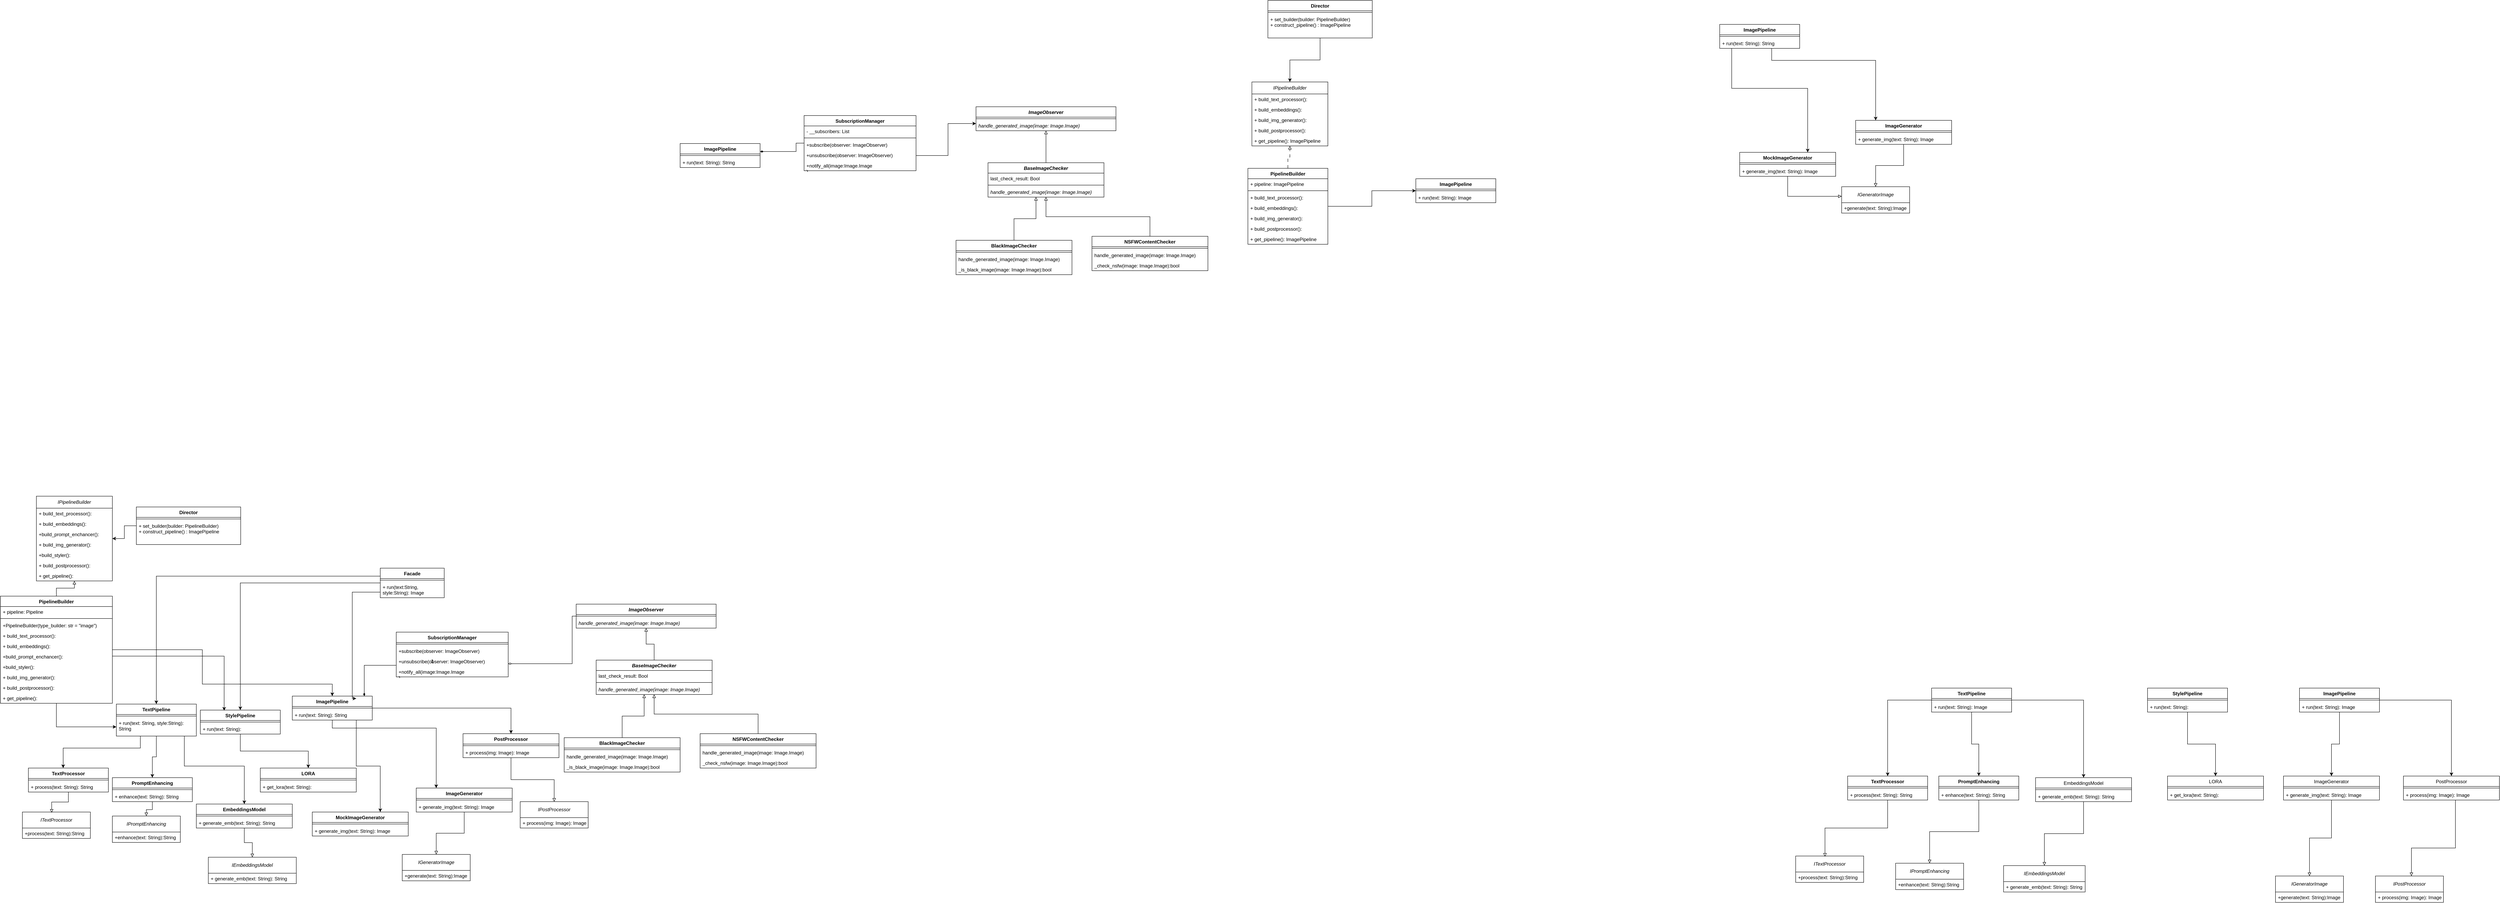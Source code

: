 <mxfile version="26.2.14">
  <diagram name="Страница — 1" id="CjiaRz0oT-qHaK-mj7xj">
    <mxGraphModel dx="6827" dy="3585" grid="1" gridSize="10" guides="1" tooltips="1" connect="1" arrows="1" fold="1" page="1" pageScale="1" pageWidth="827" pageHeight="1169" math="0" shadow="0">
      <root>
        <mxCell id="0" />
        <mxCell id="1" parent="0" />
        <mxCell id="LmBhsIYw_4SnEuRtW2-z-15" style="edgeStyle=orthogonalEdgeStyle;rounded=0;orthogonalLoop=1;jettySize=auto;html=1;" parent="1" source="LmBhsIYw_4SnEuRtW2-z-1" target="LmBhsIYw_4SnEuRtW2-z-10" edge="1">
          <mxGeometry relative="1" as="geometry" />
        </mxCell>
        <mxCell id="LmBhsIYw_4SnEuRtW2-z-1" value="Director" style="swimlane;fontStyle=1;align=center;verticalAlign=top;childLayout=stackLayout;horizontal=1;startSize=26;horizontalStack=0;resizeParent=1;resizeParentMax=0;resizeLast=0;collapsible=1;marginBottom=0;whiteSpace=wrap;html=1;" parent="1" vertex="1">
          <mxGeometry x="2600" y="-1040" width="261" height="94" as="geometry" />
        </mxCell>
        <mxCell id="LmBhsIYw_4SnEuRtW2-z-3" value="" style="line;strokeWidth=1;fillColor=none;align=left;verticalAlign=middle;spacingTop=-1;spacingLeft=3;spacingRight=3;rotatable=0;labelPosition=right;points=[];portConstraint=eastwest;strokeColor=inherit;" parent="LmBhsIYw_4SnEuRtW2-z-1" vertex="1">
          <mxGeometry y="26" width="261" height="8" as="geometry" />
        </mxCell>
        <mxCell id="LmBhsIYw_4SnEuRtW2-z-4" value="+ set_builder(builder: PipelineBuilder)&lt;div&gt;+ construct_pipeline() : ImagePipeline&lt;/div&gt;" style="text;strokeColor=none;fillColor=none;align=left;verticalAlign=top;spacingLeft=4;spacingRight=4;overflow=hidden;rotatable=0;points=[[0,0.5],[1,0.5]];portConstraint=eastwest;whiteSpace=wrap;html=1;" parent="LmBhsIYw_4SnEuRtW2-z-1" vertex="1">
          <mxGeometry y="34" width="261" height="60" as="geometry" />
        </mxCell>
        <mxCell id="LmBhsIYw_4SnEuRtW2-z-10" value="&lt;span style=&quot;background-color: initial;&quot;&gt;&lt;i&gt;IPipelineBuilder&lt;/i&gt;&lt;/span&gt;" style="swimlane;fontStyle=0;childLayout=stackLayout;horizontal=1;startSize=30;fillColor=none;horizontalStack=0;resizeParent=1;resizeParentMax=0;resizeLast=0;collapsible=1;marginBottom=0;whiteSpace=wrap;html=1;" parent="1" vertex="1">
          <mxGeometry x="2560" y="-836" width="190" height="160" as="geometry" />
        </mxCell>
        <mxCell id="LmBhsIYw_4SnEuRtW2-z-11" value="+ build_text_processor():&amp;nbsp;&lt;div&gt;&lt;br&gt;&lt;/div&gt;&lt;div&gt;&lt;br&gt;&lt;/div&gt;&lt;div&gt;&lt;br&gt;&lt;/div&gt;&lt;div&gt;&lt;br&gt;&lt;/div&gt;&lt;div&gt;&lt;br&gt;&lt;/div&gt;&lt;div&gt;&lt;br&gt;&lt;/div&gt;" style="text;strokeColor=none;fillColor=none;align=left;verticalAlign=top;spacingLeft=4;spacingRight=4;overflow=hidden;rotatable=0;points=[[0,0.5],[1,0.5]];portConstraint=eastwest;whiteSpace=wrap;html=1;" parent="LmBhsIYw_4SnEuRtW2-z-10" vertex="1">
          <mxGeometry y="30" width="190" height="26" as="geometry" />
        </mxCell>
        <mxCell id="LmBhsIYw_4SnEuRtW2-z-12" value="+ build_embeddings():&amp;nbsp;" style="text;strokeColor=none;fillColor=none;align=left;verticalAlign=top;spacingLeft=4;spacingRight=4;overflow=hidden;rotatable=0;points=[[0,0.5],[1,0.5]];portConstraint=eastwest;whiteSpace=wrap;html=1;" parent="LmBhsIYw_4SnEuRtW2-z-10" vertex="1">
          <mxGeometry y="56" width="190" height="26" as="geometry" />
        </mxCell>
        <mxCell id="LmBhsIYw_4SnEuRtW2-z-14" value="+ build_img_generator():&amp;nbsp;&lt;div&gt;&lt;br&gt;&lt;/div&gt;&lt;div&gt;&lt;br&gt;&lt;/div&gt;&lt;div&gt;&lt;br&gt;&lt;/div&gt;&lt;div&gt;&lt;br&gt;&lt;/div&gt;&lt;div&gt;&lt;br&gt;&lt;/div&gt;" style="text;strokeColor=none;fillColor=none;align=left;verticalAlign=top;spacingLeft=4;spacingRight=4;overflow=hidden;rotatable=0;points=[[0,0.5],[1,0.5]];portConstraint=eastwest;whiteSpace=wrap;html=1;" parent="LmBhsIYw_4SnEuRtW2-z-10" vertex="1">
          <mxGeometry y="82" width="190" height="26" as="geometry" />
        </mxCell>
        <mxCell id="LmBhsIYw_4SnEuRtW2-z-13" value="+ build_postprocessor():&amp;nbsp;" style="text;strokeColor=none;fillColor=none;align=left;verticalAlign=top;spacingLeft=4;spacingRight=4;overflow=hidden;rotatable=0;points=[[0,0.5],[1,0.5]];portConstraint=eastwest;whiteSpace=wrap;html=1;" parent="LmBhsIYw_4SnEuRtW2-z-10" vertex="1">
          <mxGeometry y="108" width="190" height="26" as="geometry" />
        </mxCell>
        <mxCell id="LmBhsIYw_4SnEuRtW2-z-23" value="+ get_pipeline(): ImagePipeline&amp;nbsp;" style="text;strokeColor=none;fillColor=none;align=left;verticalAlign=top;spacingLeft=4;spacingRight=4;overflow=hidden;rotatable=0;points=[[0,0.5],[1,0.5]];portConstraint=eastwest;whiteSpace=wrap;html=1;" parent="LmBhsIYw_4SnEuRtW2-z-10" vertex="1">
          <mxGeometry y="134" width="190" height="26" as="geometry" />
        </mxCell>
        <mxCell id="LmBhsIYw_4SnEuRtW2-z-20" style="edgeStyle=orthogonalEdgeStyle;rounded=0;orthogonalLoop=1;jettySize=auto;html=1;dashed=1;dashPattern=8 8;endArrow=block;endFill=0;" parent="1" source="LmBhsIYw_4SnEuRtW2-z-16" target="LmBhsIYw_4SnEuRtW2-z-10" edge="1">
          <mxGeometry relative="1" as="geometry" />
        </mxCell>
        <mxCell id="LmBhsIYw_4SnEuRtW2-z-48" style="edgeStyle=orthogonalEdgeStyle;rounded=0;orthogonalLoop=1;jettySize=auto;html=1;" parent="1" source="LmBhsIYw_4SnEuRtW2-z-16" target="LmBhsIYw_4SnEuRtW2-z-26" edge="1">
          <mxGeometry relative="1" as="geometry" />
        </mxCell>
        <mxCell id="LmBhsIYw_4SnEuRtW2-z-16" value="PipelineBuilder" style="swimlane;fontStyle=1;align=center;verticalAlign=top;childLayout=stackLayout;horizontal=1;startSize=26;horizontalStack=0;resizeParent=1;resizeParentMax=0;resizeLast=0;collapsible=1;marginBottom=0;whiteSpace=wrap;html=1;" parent="1" vertex="1">
          <mxGeometry x="2550" y="-620" width="200" height="190" as="geometry" />
        </mxCell>
        <mxCell id="LmBhsIYw_4SnEuRtW2-z-17" value="+ pipeline: ImagePipeline" style="text;strokeColor=none;fillColor=none;align=left;verticalAlign=top;spacingLeft=4;spacingRight=4;overflow=hidden;rotatable=0;points=[[0,0.5],[1,0.5]];portConstraint=eastwest;whiteSpace=wrap;html=1;" parent="LmBhsIYw_4SnEuRtW2-z-16" vertex="1">
          <mxGeometry y="26" width="200" height="26" as="geometry" />
        </mxCell>
        <mxCell id="LmBhsIYw_4SnEuRtW2-z-18" value="" style="line;strokeWidth=1;fillColor=none;align=left;verticalAlign=middle;spacingTop=-1;spacingLeft=3;spacingRight=3;rotatable=0;labelPosition=right;points=[];portConstraint=eastwest;strokeColor=inherit;" parent="LmBhsIYw_4SnEuRtW2-z-16" vertex="1">
          <mxGeometry y="52" width="200" height="8" as="geometry" />
        </mxCell>
        <mxCell id="LmBhsIYw_4SnEuRtW2-z-21" value="+ build_text_processor():" style="text;strokeColor=none;fillColor=none;align=left;verticalAlign=top;spacingLeft=4;spacingRight=4;overflow=hidden;rotatable=0;points=[[0,0.5],[1,0.5]];portConstraint=eastwest;whiteSpace=wrap;html=1;" parent="LmBhsIYw_4SnEuRtW2-z-16" vertex="1">
          <mxGeometry y="60" width="200" height="26" as="geometry" />
        </mxCell>
        <mxCell id="LmBhsIYw_4SnEuRtW2-z-22" value="+ build_embeddings():&amp;nbsp;" style="text;strokeColor=none;fillColor=none;align=left;verticalAlign=top;spacingLeft=4;spacingRight=4;overflow=hidden;rotatable=0;points=[[0,0.5],[1,0.5]];portConstraint=eastwest;whiteSpace=wrap;html=1;" parent="LmBhsIYw_4SnEuRtW2-z-16" vertex="1">
          <mxGeometry y="86" width="200" height="26" as="geometry" />
        </mxCell>
        <mxCell id="LmBhsIYw_4SnEuRtW2-z-19" value="+ build_img_generator():&amp;nbsp;" style="text;strokeColor=none;fillColor=none;align=left;verticalAlign=top;spacingLeft=4;spacingRight=4;overflow=hidden;rotatable=0;points=[[0,0.5],[1,0.5]];portConstraint=eastwest;whiteSpace=wrap;html=1;" parent="LmBhsIYw_4SnEuRtW2-z-16" vertex="1">
          <mxGeometry y="112" width="200" height="26" as="geometry" />
        </mxCell>
        <mxCell id="LmBhsIYw_4SnEuRtW2-z-24" value="+ build_postprocessor():&amp;nbsp;" style="text;strokeColor=none;fillColor=none;align=left;verticalAlign=top;spacingLeft=4;spacingRight=4;overflow=hidden;rotatable=0;points=[[0,0.5],[1,0.5]];portConstraint=eastwest;whiteSpace=wrap;html=1;" parent="LmBhsIYw_4SnEuRtW2-z-16" vertex="1">
          <mxGeometry y="138" width="200" height="26" as="geometry" />
        </mxCell>
        <mxCell id="LmBhsIYw_4SnEuRtW2-z-25" value="+ get_pipeline(): ImagePipeline&amp;nbsp;" style="text;strokeColor=none;fillColor=none;align=left;verticalAlign=top;spacingLeft=4;spacingRight=4;overflow=hidden;rotatable=0;points=[[0,0.5],[1,0.5]];portConstraint=eastwest;whiteSpace=wrap;html=1;" parent="LmBhsIYw_4SnEuRtW2-z-16" vertex="1">
          <mxGeometry y="164" width="200" height="26" as="geometry" />
        </mxCell>
        <mxCell id="LmBhsIYw_4SnEuRtW2-z-26" value="ImagePipeline" style="swimlane;fontStyle=1;align=center;verticalAlign=top;childLayout=stackLayout;horizontal=1;startSize=26;horizontalStack=0;resizeParent=1;resizeParentMax=0;resizeLast=0;collapsible=1;marginBottom=0;whiteSpace=wrap;html=1;" parent="1" vertex="1">
          <mxGeometry x="2970" y="-594" width="200" height="60" as="geometry" />
        </mxCell>
        <mxCell id="LmBhsIYw_4SnEuRtW2-z-28" value="" style="line;strokeWidth=1;fillColor=none;align=left;verticalAlign=middle;spacingTop=-1;spacingLeft=3;spacingRight=3;rotatable=0;labelPosition=right;points=[];portConstraint=eastwest;strokeColor=inherit;" parent="LmBhsIYw_4SnEuRtW2-z-26" vertex="1">
          <mxGeometry y="26" width="200" height="8" as="geometry" />
        </mxCell>
        <mxCell id="LmBhsIYw_4SnEuRtW2-z-29" value="+ run(text: String): Image" style="text;strokeColor=none;fillColor=none;align=left;verticalAlign=top;spacingLeft=4;spacingRight=4;overflow=hidden;rotatable=0;points=[[0,0.5],[1,0.5]];portConstraint=eastwest;whiteSpace=wrap;html=1;" parent="LmBhsIYw_4SnEuRtW2-z-26" vertex="1">
          <mxGeometry y="34" width="200" height="26" as="geometry" />
        </mxCell>
        <mxCell id="LmBhsIYw_4SnEuRtW2-z-33" value="TextProcessor" style="swimlane;fontStyle=1;align=center;verticalAlign=top;childLayout=stackLayout;horizontal=1;startSize=26;horizontalStack=0;resizeParent=1;resizeParentMax=0;resizeLast=0;collapsible=1;marginBottom=0;whiteSpace=wrap;html=1;" parent="1" vertex="1">
          <mxGeometry x="-500" y="880" width="200" height="60" as="geometry" />
        </mxCell>
        <mxCell id="LmBhsIYw_4SnEuRtW2-z-35" value="" style="line;strokeWidth=1;fillColor=none;align=left;verticalAlign=middle;spacingTop=-1;spacingLeft=3;spacingRight=3;rotatable=0;labelPosition=right;points=[];portConstraint=eastwest;strokeColor=inherit;" parent="LmBhsIYw_4SnEuRtW2-z-33" vertex="1">
          <mxGeometry y="26" width="200" height="8" as="geometry" />
        </mxCell>
        <mxCell id="LmBhsIYw_4SnEuRtW2-z-36" value="+ process(text: String): String" style="text;strokeColor=none;fillColor=none;align=left;verticalAlign=top;spacingLeft=4;spacingRight=4;overflow=hidden;rotatable=0;points=[[0,0.5],[1,0.5]];portConstraint=eastwest;whiteSpace=wrap;html=1;" parent="LmBhsIYw_4SnEuRtW2-z-33" vertex="1">
          <mxGeometry y="34" width="200" height="26" as="geometry" />
        </mxCell>
        <mxCell id="17" style="edgeStyle=orthogonalEdgeStyle;rounded=0;orthogonalLoop=1;jettySize=auto;html=1;endArrow=block;endFill=0;" parent="1" source="LmBhsIYw_4SnEuRtW2-z-40" target="8" edge="1">
          <mxGeometry relative="1" as="geometry" />
        </mxCell>
        <mxCell id="LmBhsIYw_4SnEuRtW2-z-40" value="&lt;span style=&quot;text-align: left;&quot;&gt;EmbeddingsModel&lt;/span&gt;" style="swimlane;fontStyle=1;align=center;verticalAlign=top;childLayout=stackLayout;horizontal=1;startSize=26;horizontalStack=0;resizeParent=1;resizeParentMax=0;resizeLast=0;collapsible=1;marginBottom=0;whiteSpace=wrap;html=1;" parent="1" vertex="1">
          <mxGeometry x="-80" y="970" width="240" height="60" as="geometry" />
        </mxCell>
        <mxCell id="LmBhsIYw_4SnEuRtW2-z-41" value="" style="line;strokeWidth=1;fillColor=none;align=left;verticalAlign=middle;spacingTop=-1;spacingLeft=3;spacingRight=3;rotatable=0;labelPosition=right;points=[];portConstraint=eastwest;strokeColor=inherit;" parent="LmBhsIYw_4SnEuRtW2-z-40" vertex="1">
          <mxGeometry y="26" width="240" height="8" as="geometry" />
        </mxCell>
        <mxCell id="LmBhsIYw_4SnEuRtW2-z-42" value="+ generate_emb(text: String): String" style="text;strokeColor=none;fillColor=none;align=left;verticalAlign=top;spacingLeft=4;spacingRight=4;overflow=hidden;rotatable=0;points=[[0,0.5],[1,0.5]];portConstraint=eastwest;whiteSpace=wrap;html=1;" parent="LmBhsIYw_4SnEuRtW2-z-40" vertex="1">
          <mxGeometry y="34" width="240" height="26" as="geometry" />
        </mxCell>
        <mxCell id="16" style="edgeStyle=orthogonalEdgeStyle;rounded=0;orthogonalLoop=1;jettySize=auto;html=1;endArrow=block;endFill=0;" parent="1" source="LmBhsIYw_4SnEuRtW2-z-45" target="12" edge="1">
          <mxGeometry relative="1" as="geometry" />
        </mxCell>
        <mxCell id="LmBhsIYw_4SnEuRtW2-z-45" value="&lt;div style=&quot;text-align: left;&quot;&gt;&lt;span style=&quot;background-color: transparent; color: light-dark(rgb(0, 0, 0), rgb(255, 255, 255));&quot;&gt;ImageGenerator&lt;/span&gt;&lt;/div&gt;" style="swimlane;fontStyle=1;align=center;verticalAlign=top;childLayout=stackLayout;horizontal=1;startSize=26;horizontalStack=0;resizeParent=1;resizeParentMax=0;resizeLast=0;collapsible=1;marginBottom=0;whiteSpace=wrap;html=1;" parent="1" vertex="1">
          <mxGeometry x="470" y="930" width="240" height="60" as="geometry" />
        </mxCell>
        <mxCell id="LmBhsIYw_4SnEuRtW2-z-46" value="" style="line;strokeWidth=1;fillColor=none;align=left;verticalAlign=middle;spacingTop=-1;spacingLeft=3;spacingRight=3;rotatable=0;labelPosition=right;points=[];portConstraint=eastwest;strokeColor=inherit;" parent="LmBhsIYw_4SnEuRtW2-z-45" vertex="1">
          <mxGeometry y="26" width="240" height="8" as="geometry" />
        </mxCell>
        <mxCell id="LmBhsIYw_4SnEuRtW2-z-47" value="+ generate_img(text: String): Image" style="text;strokeColor=none;fillColor=none;align=left;verticalAlign=top;spacingLeft=4;spacingRight=4;overflow=hidden;rotatable=0;points=[[0,0.5],[1,0.5]];portConstraint=eastwest;whiteSpace=wrap;html=1;" parent="LmBhsIYw_4SnEuRtW2-z-45" vertex="1">
          <mxGeometry y="34" width="240" height="26" as="geometry" />
        </mxCell>
        <mxCell id="LmBhsIYw_4SnEuRtW2-z-50" value="&lt;div style=&quot;text-align: left;&quot;&gt;&lt;span style=&quot;background-color: transparent; color: light-dark(rgb(0, 0, 0), rgb(255, 255, 255));&quot;&gt;PostProcessor&lt;/span&gt;&lt;/div&gt;" style="swimlane;fontStyle=1;align=center;verticalAlign=top;childLayout=stackLayout;horizontal=1;startSize=26;horizontalStack=0;resizeParent=1;resizeParentMax=0;resizeLast=0;collapsible=1;marginBottom=0;whiteSpace=wrap;html=1;" parent="1" vertex="1">
          <mxGeometry x="587" y="794" width="240" height="60" as="geometry" />
        </mxCell>
        <mxCell id="LmBhsIYw_4SnEuRtW2-z-51" value="" style="line;strokeWidth=1;fillColor=none;align=left;verticalAlign=middle;spacingTop=-1;spacingLeft=3;spacingRight=3;rotatable=0;labelPosition=right;points=[];portConstraint=eastwest;strokeColor=inherit;" parent="LmBhsIYw_4SnEuRtW2-z-50" vertex="1">
          <mxGeometry y="26" width="240" height="8" as="geometry" />
        </mxCell>
        <mxCell id="LmBhsIYw_4SnEuRtW2-z-52" value="+ process(img: Image): Image" style="text;strokeColor=none;fillColor=none;align=left;verticalAlign=top;spacingLeft=4;spacingRight=4;overflow=hidden;rotatable=0;points=[[0,0.5],[1,0.5]];portConstraint=eastwest;whiteSpace=wrap;html=1;" parent="LmBhsIYw_4SnEuRtW2-z-50" vertex="1">
          <mxGeometry y="34" width="240" height="26" as="geometry" />
        </mxCell>
        <mxCell id="3" value="&lt;i&gt;ITextProcessor&lt;/i&gt;" style="swimlane;fontStyle=0;childLayout=stackLayout;horizontal=1;startSize=40;fillColor=none;horizontalStack=0;resizeParent=1;resizeParentMax=0;resizeLast=0;collapsible=1;marginBottom=0;whiteSpace=wrap;html=1;" parent="1" vertex="1">
          <mxGeometry x="-515" y="990" width="170" height="66" as="geometry" />
        </mxCell>
        <mxCell id="6" value="+process(text: String)&lt;span style=&quot;background-color: initial;&quot;&gt;:String&lt;/span&gt;" style="text;strokeColor=none;fillColor=none;align=left;verticalAlign=top;spacingLeft=4;spacingRight=4;overflow=hidden;rotatable=0;points=[[0,0.5],[1,0.5]];portConstraint=eastwest;whiteSpace=wrap;html=1;" parent="3" vertex="1">
          <mxGeometry y="40" width="170" height="26" as="geometry" />
        </mxCell>
        <mxCell id="7" style="edgeStyle=orthogonalEdgeStyle;rounded=0;orthogonalLoop=1;jettySize=auto;html=1;entryX=0.431;entryY=0.025;entryDx=0;entryDy=0;entryPerimeter=0;endArrow=block;endFill=0;" parent="1" source="LmBhsIYw_4SnEuRtW2-z-33" target="3" edge="1">
          <mxGeometry relative="1" as="geometry" />
        </mxCell>
        <mxCell id="8" value="&lt;i&gt;IEmbeddingsModel&lt;/i&gt;" style="swimlane;fontStyle=0;childLayout=stackLayout;horizontal=1;startSize=40;fillColor=none;horizontalStack=0;resizeParent=1;resizeParentMax=0;resizeLast=0;collapsible=1;marginBottom=0;whiteSpace=wrap;html=1;" parent="1" vertex="1">
          <mxGeometry x="-50" y="1103" width="220" height="66" as="geometry" />
        </mxCell>
        <mxCell id="11" value="+ generate_emb(text: String): String" style="text;strokeColor=none;fillColor=none;align=left;verticalAlign=top;spacingLeft=4;spacingRight=4;overflow=hidden;rotatable=0;points=[[0,0.5],[1,0.5]];portConstraint=eastwest;whiteSpace=wrap;html=1;" parent="8" vertex="1">
          <mxGeometry y="40" width="220" height="26" as="geometry" />
        </mxCell>
        <mxCell id="12" value="&lt;i&gt;IGeneratorImage&lt;/i&gt;" style="swimlane;fontStyle=0;childLayout=stackLayout;horizontal=1;startSize=40;fillColor=none;horizontalStack=0;resizeParent=1;resizeParentMax=0;resizeLast=0;collapsible=1;marginBottom=0;whiteSpace=wrap;html=1;" parent="1" vertex="1">
          <mxGeometry x="435" y="1096" width="170" height="66" as="geometry" />
        </mxCell>
        <mxCell id="13" value="+generate(text: String)&lt;span style=&quot;background-color: initial;&quot;&gt;:Image&lt;/span&gt;" style="text;strokeColor=none;fillColor=none;align=left;verticalAlign=top;spacingLeft=4;spacingRight=4;overflow=hidden;rotatable=0;points=[[0,0.5],[1,0.5]];portConstraint=eastwest;whiteSpace=wrap;html=1;" parent="12" vertex="1">
          <mxGeometry y="40" width="170" height="26" as="geometry" />
        </mxCell>
        <mxCell id="14" value="&lt;i&gt;IPostProcessor&lt;/i&gt;" style="swimlane;fontStyle=0;childLayout=stackLayout;horizontal=1;startSize=40;fillColor=none;horizontalStack=0;resizeParent=1;resizeParentMax=0;resizeLast=0;collapsible=1;marginBottom=0;whiteSpace=wrap;html=1;" parent="1" vertex="1">
          <mxGeometry x="730" y="964" width="170" height="66" as="geometry" />
        </mxCell>
        <mxCell id="15" value="+ process(img: Image): Image" style="text;strokeColor=none;fillColor=none;align=left;verticalAlign=top;spacingLeft=4;spacingRight=4;overflow=hidden;rotatable=0;points=[[0,0.5],[1,0.5]];portConstraint=eastwest;whiteSpace=wrap;html=1;" parent="14" vertex="1">
          <mxGeometry y="40" width="170" height="26" as="geometry" />
        </mxCell>
        <mxCell id="manC6xZ4_sBrtpR4yUt9-115" style="edgeStyle=orthogonalEdgeStyle;rounded=0;orthogonalLoop=1;jettySize=auto;html=1;" parent="1" source="19" target="34" edge="1">
          <mxGeometry relative="1" as="geometry" />
        </mxCell>
        <mxCell id="manC6xZ4_sBrtpR4yUt9-116" style="edgeStyle=orthogonalEdgeStyle;rounded=0;orthogonalLoop=1;jettySize=auto;html=1;" parent="1" source="19" target="38" edge="1">
          <mxGeometry relative="1" as="geometry" />
        </mxCell>
        <mxCell id="19" value="ImagePipeline" style="swimlane;fontStyle=1;align=center;verticalAlign=top;childLayout=stackLayout;horizontal=1;startSize=26;horizontalStack=0;resizeParent=1;resizeParentMax=0;resizeLast=0;collapsible=1;marginBottom=0;whiteSpace=wrap;html=1;" parent="1" vertex="1">
          <mxGeometry x="5180" y="680" width="200" height="60" as="geometry" />
        </mxCell>
        <mxCell id="24" value="" style="line;strokeWidth=1;fillColor=none;align=left;verticalAlign=middle;spacingTop=-1;spacingLeft=3;spacingRight=3;rotatable=0;labelPosition=right;points=[];portConstraint=eastwest;strokeColor=inherit;" parent="19" vertex="1">
          <mxGeometry y="26" width="200" height="8" as="geometry" />
        </mxCell>
        <mxCell id="25" value="+ run(text: String): Image" style="text;strokeColor=none;fillColor=none;align=left;verticalAlign=top;spacingLeft=4;spacingRight=4;overflow=hidden;rotatable=0;points=[[0,0.5],[1,0.5]];portConstraint=eastwest;whiteSpace=wrap;html=1;" parent="19" vertex="1">
          <mxGeometry y="34" width="200" height="26" as="geometry" />
        </mxCell>
        <mxCell id="26" value="TextProcessor" style="swimlane;fontStyle=1;align=center;verticalAlign=top;childLayout=stackLayout;horizontal=1;startSize=26;horizontalStack=0;resizeParent=1;resizeParentMax=0;resizeLast=0;collapsible=1;marginBottom=0;whiteSpace=wrap;html=1;" parent="1" vertex="1">
          <mxGeometry x="4050" y="900" width="200" height="60" as="geometry" />
        </mxCell>
        <mxCell id="27" value="" style="line;strokeWidth=1;fillColor=none;align=left;verticalAlign=middle;spacingTop=-1;spacingLeft=3;spacingRight=3;rotatable=0;labelPosition=right;points=[];portConstraint=eastwest;strokeColor=inherit;" parent="26" vertex="1">
          <mxGeometry y="26" width="200" height="8" as="geometry" />
        </mxCell>
        <mxCell id="28" value="+ process(text: String): String" style="text;strokeColor=none;fillColor=none;align=left;verticalAlign=top;spacingLeft=4;spacingRight=4;overflow=hidden;rotatable=0;points=[[0,0.5],[1,0.5]];portConstraint=eastwest;whiteSpace=wrap;html=1;" parent="26" vertex="1">
          <mxGeometry y="34" width="200" height="26" as="geometry" />
        </mxCell>
        <mxCell id="29" style="edgeStyle=orthogonalEdgeStyle;rounded=0;orthogonalLoop=1;jettySize=auto;html=1;endArrow=block;endFill=0;" parent="1" source="30" target="44" edge="1">
          <mxGeometry relative="1" as="geometry" />
        </mxCell>
        <mxCell id="30" value="&lt;span style=&quot;font-weight: 400; text-align: left;&quot;&gt;EmbeddingsModel&lt;/span&gt;" style="swimlane;fontStyle=1;align=center;verticalAlign=top;childLayout=stackLayout;horizontal=1;startSize=26;horizontalStack=0;resizeParent=1;resizeParentMax=0;resizeLast=0;collapsible=1;marginBottom=0;whiteSpace=wrap;html=1;" parent="1" vertex="1">
          <mxGeometry x="4520" y="904" width="240" height="60" as="geometry" />
        </mxCell>
        <mxCell id="31" value="" style="line;strokeWidth=1;fillColor=none;align=left;verticalAlign=middle;spacingTop=-1;spacingLeft=3;spacingRight=3;rotatable=0;labelPosition=right;points=[];portConstraint=eastwest;strokeColor=inherit;" parent="30" vertex="1">
          <mxGeometry y="26" width="240" height="8" as="geometry" />
        </mxCell>
        <mxCell id="32" value="+ generate_emb(text: String): String" style="text;strokeColor=none;fillColor=none;align=left;verticalAlign=top;spacingLeft=4;spacingRight=4;overflow=hidden;rotatable=0;points=[[0,0.5],[1,0.5]];portConstraint=eastwest;whiteSpace=wrap;html=1;" parent="30" vertex="1">
          <mxGeometry y="34" width="240" height="26" as="geometry" />
        </mxCell>
        <mxCell id="33" style="edgeStyle=orthogonalEdgeStyle;rounded=0;orthogonalLoop=1;jettySize=auto;html=1;endArrow=block;endFill=0;" parent="1" source="34" target="46" edge="1">
          <mxGeometry relative="1" as="geometry" />
        </mxCell>
        <mxCell id="34" value="&lt;div style=&quot;text-align: left;&quot;&gt;&lt;span style=&quot;background-color: transparent; color: light-dark(rgb(0, 0, 0), rgb(255, 255, 255)); font-weight: 400;&quot;&gt;ImageGenerator&lt;/span&gt;&lt;/div&gt;" style="swimlane;fontStyle=1;align=center;verticalAlign=top;childLayout=stackLayout;horizontal=1;startSize=26;horizontalStack=0;resizeParent=1;resizeParentMax=0;resizeLast=0;collapsible=1;marginBottom=0;whiteSpace=wrap;html=1;" parent="1" vertex="1">
          <mxGeometry x="5140" y="900" width="240" height="60" as="geometry" />
        </mxCell>
        <mxCell id="35" value="" style="line;strokeWidth=1;fillColor=none;align=left;verticalAlign=middle;spacingTop=-1;spacingLeft=3;spacingRight=3;rotatable=0;labelPosition=right;points=[];portConstraint=eastwest;strokeColor=inherit;" parent="34" vertex="1">
          <mxGeometry y="26" width="240" height="8" as="geometry" />
        </mxCell>
        <mxCell id="36" value="+ generate_img(text: String): Image" style="text;strokeColor=none;fillColor=none;align=left;verticalAlign=top;spacingLeft=4;spacingRight=4;overflow=hidden;rotatable=0;points=[[0,0.5],[1,0.5]];portConstraint=eastwest;whiteSpace=wrap;html=1;" parent="34" vertex="1">
          <mxGeometry y="34" width="240" height="26" as="geometry" />
        </mxCell>
        <mxCell id="37" style="edgeStyle=orthogonalEdgeStyle;rounded=0;orthogonalLoop=1;jettySize=auto;html=1;endArrow=block;endFill=0;" parent="1" source="38" target="48" edge="1">
          <mxGeometry relative="1" as="geometry">
            <Array as="points">
              <mxPoint x="5570" y="1080" />
              <mxPoint x="5460" y="1080" />
            </Array>
          </mxGeometry>
        </mxCell>
        <mxCell id="38" value="&lt;div style=&quot;text-align: left;&quot;&gt;&lt;span style=&quot;background-color: transparent; color: light-dark(rgb(0, 0, 0), rgb(255, 255, 255)); font-weight: 400;&quot;&gt;PostProcessor&lt;/span&gt;&lt;/div&gt;" style="swimlane;fontStyle=1;align=center;verticalAlign=top;childLayout=stackLayout;horizontal=1;startSize=26;horizontalStack=0;resizeParent=1;resizeParentMax=0;resizeLast=0;collapsible=1;marginBottom=0;whiteSpace=wrap;html=1;" parent="1" vertex="1">
          <mxGeometry x="5440" y="900" width="240" height="60" as="geometry" />
        </mxCell>
        <mxCell id="39" value="" style="line;strokeWidth=1;fillColor=none;align=left;verticalAlign=middle;spacingTop=-1;spacingLeft=3;spacingRight=3;rotatable=0;labelPosition=right;points=[];portConstraint=eastwest;strokeColor=inherit;" parent="38" vertex="1">
          <mxGeometry y="26" width="240" height="8" as="geometry" />
        </mxCell>
        <mxCell id="40" value="+ process(img: Image): Image" style="text;strokeColor=none;fillColor=none;align=left;verticalAlign=top;spacingLeft=4;spacingRight=4;overflow=hidden;rotatable=0;points=[[0,0.5],[1,0.5]];portConstraint=eastwest;whiteSpace=wrap;html=1;" parent="38" vertex="1">
          <mxGeometry y="34" width="240" height="26" as="geometry" />
        </mxCell>
        <mxCell id="41" value="&lt;i&gt;ITextProcessor&lt;/i&gt;" style="swimlane;fontStyle=0;childLayout=stackLayout;horizontal=1;startSize=40;fillColor=none;horizontalStack=0;resizeParent=1;resizeParentMax=0;resizeLast=0;collapsible=1;marginBottom=0;whiteSpace=wrap;html=1;" parent="1" vertex="1">
          <mxGeometry x="3920" y="1100" width="170" height="66" as="geometry" />
        </mxCell>
        <mxCell id="42" value="+process(text: String)&lt;span style=&quot;background-color: initial;&quot;&gt;:String&lt;/span&gt;" style="text;strokeColor=none;fillColor=none;align=left;verticalAlign=top;spacingLeft=4;spacingRight=4;overflow=hidden;rotatable=0;points=[[0,0.5],[1,0.5]];portConstraint=eastwest;whiteSpace=wrap;html=1;" parent="41" vertex="1">
          <mxGeometry y="40" width="170" height="26" as="geometry" />
        </mxCell>
        <mxCell id="43" style="edgeStyle=orthogonalEdgeStyle;rounded=0;orthogonalLoop=1;jettySize=auto;html=1;entryX=0.431;entryY=0.025;entryDx=0;entryDy=0;entryPerimeter=0;endArrow=block;endFill=0;" parent="1" source="26" target="41" edge="1">
          <mxGeometry relative="1" as="geometry" />
        </mxCell>
        <mxCell id="44" value="&lt;i&gt;IEmbeddingsModel&lt;/i&gt;" style="swimlane;fontStyle=0;childLayout=stackLayout;horizontal=1;startSize=40;fillColor=none;horizontalStack=0;resizeParent=1;resizeParentMax=0;resizeLast=0;collapsible=1;marginBottom=0;whiteSpace=wrap;html=1;" parent="1" vertex="1">
          <mxGeometry x="4440" y="1124" width="204" height="66" as="geometry" />
        </mxCell>
        <mxCell id="45" value="+ generate_emb(text: String): String" style="text;strokeColor=none;fillColor=none;align=left;verticalAlign=top;spacingLeft=4;spacingRight=4;overflow=hidden;rotatable=0;points=[[0,0.5],[1,0.5]];portConstraint=eastwest;whiteSpace=wrap;html=1;" parent="44" vertex="1">
          <mxGeometry y="40" width="204" height="26" as="geometry" />
        </mxCell>
        <mxCell id="46" value="&lt;i&gt;IGeneratorImage&lt;/i&gt;" style="swimlane;fontStyle=0;childLayout=stackLayout;horizontal=1;startSize=40;fillColor=none;horizontalStack=0;resizeParent=1;resizeParentMax=0;resizeLast=0;collapsible=1;marginBottom=0;whiteSpace=wrap;html=1;" parent="1" vertex="1">
          <mxGeometry x="5120" y="1150" width="170" height="66" as="geometry" />
        </mxCell>
        <mxCell id="47" value="+generate(text: String)&lt;span style=&quot;background-color: initial;&quot;&gt;:Image&lt;/span&gt;" style="text;strokeColor=none;fillColor=none;align=left;verticalAlign=top;spacingLeft=4;spacingRight=4;overflow=hidden;rotatable=0;points=[[0,0.5],[1,0.5]];portConstraint=eastwest;whiteSpace=wrap;html=1;" parent="46" vertex="1">
          <mxGeometry y="40" width="170" height="26" as="geometry" />
        </mxCell>
        <mxCell id="48" value="&lt;i&gt;IPostProcessor&lt;/i&gt;" style="swimlane;fontStyle=0;childLayout=stackLayout;horizontal=1;startSize=40;fillColor=none;horizontalStack=0;resizeParent=1;resizeParentMax=0;resizeLast=0;collapsible=1;marginBottom=0;whiteSpace=wrap;html=1;" parent="1" vertex="1">
          <mxGeometry x="5370" y="1150" width="170" height="66" as="geometry" />
        </mxCell>
        <mxCell id="49" value="+ process(img: Image): Image" style="text;strokeColor=none;fillColor=none;align=left;verticalAlign=top;spacingLeft=4;spacingRight=4;overflow=hidden;rotatable=0;points=[[0,0.5],[1,0.5]];portConstraint=eastwest;whiteSpace=wrap;html=1;" parent="48" vertex="1">
          <mxGeometry y="40" width="170" height="26" as="geometry" />
        </mxCell>
        <mxCell id="manC6xZ4_sBrtpR4yUt9-106" style="edgeStyle=orthogonalEdgeStyle;rounded=0;orthogonalLoop=1;jettySize=auto;html=1;" parent="1" source="AmEhZDhBI5OnaQZ9Zgbw-63" target="LmBhsIYw_4SnEuRtW2-z-40" edge="1">
          <mxGeometry relative="1" as="geometry">
            <Array as="points">
              <mxPoint x="-110" y="875" />
              <mxPoint x="40" y="875" />
            </Array>
          </mxGeometry>
        </mxCell>
        <mxCell id="manC6xZ4_sBrtpR4yUt9-107" style="edgeStyle=orthogonalEdgeStyle;rounded=0;orthogonalLoop=1;jettySize=auto;html=1;" parent="1" source="AmEhZDhBI5OnaQZ9Zgbw-63" target="AmEhZDhBI5OnaQZ9Zgbw-66" edge="1">
          <mxGeometry relative="1" as="geometry" />
        </mxCell>
        <mxCell id="manC6xZ4_sBrtpR4yUt9-108" style="edgeStyle=orthogonalEdgeStyle;rounded=0;orthogonalLoop=1;jettySize=auto;html=1;" parent="1" source="AmEhZDhBI5OnaQZ9Zgbw-63" target="LmBhsIYw_4SnEuRtW2-z-33" edge="1">
          <mxGeometry relative="1" as="geometry">
            <Array as="points">
              <mxPoint x="-220" y="830" />
              <mxPoint x="-413" y="830" />
            </Array>
          </mxGeometry>
        </mxCell>
        <mxCell id="AmEhZDhBI5OnaQZ9Zgbw-63" value="TextPipeline" style="swimlane;fontStyle=1;align=center;verticalAlign=top;childLayout=stackLayout;horizontal=1;startSize=26;horizontalStack=0;resizeParent=1;resizeParentMax=0;resizeLast=0;collapsible=1;marginBottom=0;whiteSpace=wrap;html=1;" parent="1" vertex="1">
          <mxGeometry x="-280" y="720" width="200" height="80" as="geometry" />
        </mxCell>
        <mxCell id="AmEhZDhBI5OnaQZ9Zgbw-64" value="" style="line;strokeWidth=1;fillColor=none;align=left;verticalAlign=middle;spacingTop=-1;spacingLeft=3;spacingRight=3;rotatable=0;labelPosition=right;points=[];portConstraint=eastwest;strokeColor=inherit;" parent="AmEhZDhBI5OnaQZ9Zgbw-63" vertex="1">
          <mxGeometry y="26" width="200" height="8" as="geometry" />
        </mxCell>
        <mxCell id="AmEhZDhBI5OnaQZ9Zgbw-65" value="+ run(text: String, style:String): String" style="text;strokeColor=none;fillColor=none;align=left;verticalAlign=top;spacingLeft=4;spacingRight=4;overflow=hidden;rotatable=0;points=[[0,0.5],[1,0.5]];portConstraint=eastwest;whiteSpace=wrap;html=1;" parent="AmEhZDhBI5OnaQZ9Zgbw-63" vertex="1">
          <mxGeometry y="34" width="200" height="46" as="geometry" />
        </mxCell>
        <mxCell id="AmEhZDhBI5OnaQZ9Zgbw-72" style="edgeStyle=orthogonalEdgeStyle;rounded=0;orthogonalLoop=1;jettySize=auto;html=1;endArrow=block;endFill=0;" parent="1" source="AmEhZDhBI5OnaQZ9Zgbw-66" target="AmEhZDhBI5OnaQZ9Zgbw-69" edge="1">
          <mxGeometry relative="1" as="geometry" />
        </mxCell>
        <mxCell id="AmEhZDhBI5OnaQZ9Zgbw-66" value="PromptEnhancing" style="swimlane;fontStyle=1;align=center;verticalAlign=top;childLayout=stackLayout;horizontal=1;startSize=26;horizontalStack=0;resizeParent=1;resizeParentMax=0;resizeLast=0;collapsible=1;marginBottom=0;whiteSpace=wrap;html=1;" parent="1" vertex="1">
          <mxGeometry x="-290" y="904" width="200" height="60" as="geometry" />
        </mxCell>
        <mxCell id="AmEhZDhBI5OnaQZ9Zgbw-67" value="" style="line;strokeWidth=1;fillColor=none;align=left;verticalAlign=middle;spacingTop=-1;spacingLeft=3;spacingRight=3;rotatable=0;labelPosition=right;points=[];portConstraint=eastwest;strokeColor=inherit;" parent="AmEhZDhBI5OnaQZ9Zgbw-66" vertex="1">
          <mxGeometry y="26" width="200" height="8" as="geometry" />
        </mxCell>
        <mxCell id="AmEhZDhBI5OnaQZ9Zgbw-68" value="+ enhance(text: String): String" style="text;strokeColor=none;fillColor=none;align=left;verticalAlign=top;spacingLeft=4;spacingRight=4;overflow=hidden;rotatable=0;points=[[0,0.5],[1,0.5]];portConstraint=eastwest;whiteSpace=wrap;html=1;" parent="AmEhZDhBI5OnaQZ9Zgbw-66" vertex="1">
          <mxGeometry y="34" width="200" height="26" as="geometry" />
        </mxCell>
        <mxCell id="AmEhZDhBI5OnaQZ9Zgbw-69" value="&lt;i&gt;IPromptEnhancing&lt;/i&gt;" style="swimlane;fontStyle=0;childLayout=stackLayout;horizontal=1;startSize=40;fillColor=none;horizontalStack=0;resizeParent=1;resizeParentMax=0;resizeLast=0;collapsible=1;marginBottom=0;whiteSpace=wrap;html=1;" parent="1" vertex="1">
          <mxGeometry x="-290" y="1000" width="170" height="66" as="geometry" />
        </mxCell>
        <mxCell id="AmEhZDhBI5OnaQZ9Zgbw-70" value="+enhance(text: String)&lt;span style=&quot;background-color: initial;&quot;&gt;:String&lt;/span&gt;" style="text;strokeColor=none;fillColor=none;align=left;verticalAlign=top;spacingLeft=4;spacingRight=4;overflow=hidden;rotatable=0;points=[[0,0.5],[1,0.5]];portConstraint=eastwest;whiteSpace=wrap;html=1;" parent="AmEhZDhBI5OnaQZ9Zgbw-69" vertex="1">
          <mxGeometry y="40" width="170" height="26" as="geometry" />
        </mxCell>
        <mxCell id="AmEhZDhBI5OnaQZ9Zgbw-79" style="edgeStyle=orthogonalEdgeStyle;rounded=0;orthogonalLoop=1;jettySize=auto;html=1;" parent="1" source="AmEhZDhBI5OnaQZ9Zgbw-80" target="AmEhZDhBI5OnaQZ9Zgbw-83" edge="1">
          <mxGeometry relative="1" as="geometry" />
        </mxCell>
        <mxCell id="AmEhZDhBI5OnaQZ9Zgbw-80" value="Director" style="swimlane;fontStyle=1;align=center;verticalAlign=top;childLayout=stackLayout;horizontal=1;startSize=26;horizontalStack=0;resizeParent=1;resizeParentMax=0;resizeLast=0;collapsible=1;marginBottom=0;whiteSpace=wrap;html=1;" parent="1" vertex="1">
          <mxGeometry x="-230" y="227" width="261" height="94" as="geometry" />
        </mxCell>
        <mxCell id="AmEhZDhBI5OnaQZ9Zgbw-81" value="" style="line;strokeWidth=1;fillColor=none;align=left;verticalAlign=middle;spacingTop=-1;spacingLeft=3;spacingRight=3;rotatable=0;labelPosition=right;points=[];portConstraint=eastwest;strokeColor=inherit;" parent="AmEhZDhBI5OnaQZ9Zgbw-80" vertex="1">
          <mxGeometry y="26" width="261" height="8" as="geometry" />
        </mxCell>
        <mxCell id="AmEhZDhBI5OnaQZ9Zgbw-82" value="+ set_builder(builder: PipelineBuilder)&lt;div&gt;+ construct_pipeline() : ImagePipeline&lt;/div&gt;" style="text;strokeColor=none;fillColor=none;align=left;verticalAlign=top;spacingLeft=4;spacingRight=4;overflow=hidden;rotatable=0;points=[[0,0.5],[1,0.5]];portConstraint=eastwest;whiteSpace=wrap;html=1;" parent="AmEhZDhBI5OnaQZ9Zgbw-80" vertex="1">
          <mxGeometry y="34" width="261" height="60" as="geometry" />
        </mxCell>
        <mxCell id="AmEhZDhBI5OnaQZ9Zgbw-83" value="&lt;span style=&quot;background-color: initial;&quot;&gt;&lt;i&gt;IPipelineBuilder&lt;/i&gt;&lt;/span&gt;" style="swimlane;fontStyle=0;childLayout=stackLayout;horizontal=1;startSize=30;fillColor=none;horizontalStack=0;resizeParent=1;resizeParentMax=0;resizeLast=0;collapsible=1;marginBottom=0;whiteSpace=wrap;html=1;" parent="1" vertex="1">
          <mxGeometry x="-480" y="200" width="190" height="212" as="geometry" />
        </mxCell>
        <mxCell id="AmEhZDhBI5OnaQZ9Zgbw-84" value="+ build_text_processor():&amp;nbsp;&lt;div&gt;&lt;br&gt;&lt;/div&gt;&lt;div&gt;&lt;br&gt;&lt;/div&gt;&lt;div&gt;&lt;br&gt;&lt;/div&gt;&lt;div&gt;&lt;br&gt;&lt;/div&gt;&lt;div&gt;&lt;br&gt;&lt;/div&gt;&lt;div&gt;&lt;br&gt;&lt;/div&gt;" style="text;strokeColor=none;fillColor=none;align=left;verticalAlign=top;spacingLeft=4;spacingRight=4;overflow=hidden;rotatable=0;points=[[0,0.5],[1,0.5]];portConstraint=eastwest;whiteSpace=wrap;html=1;" parent="AmEhZDhBI5OnaQZ9Zgbw-83" vertex="1">
          <mxGeometry y="30" width="190" height="26" as="geometry" />
        </mxCell>
        <mxCell id="AmEhZDhBI5OnaQZ9Zgbw-85" value="+ build_embeddings():&amp;nbsp;" style="text;strokeColor=none;fillColor=none;align=left;verticalAlign=top;spacingLeft=4;spacingRight=4;overflow=hidden;rotatable=0;points=[[0,0.5],[1,0.5]];portConstraint=eastwest;whiteSpace=wrap;html=1;" parent="AmEhZDhBI5OnaQZ9Zgbw-83" vertex="1">
          <mxGeometry y="56" width="190" height="26" as="geometry" />
        </mxCell>
        <mxCell id="AmEhZDhBI5OnaQZ9Zgbw-99" value="+build_prompt_enchancer():" style="text;strokeColor=none;fillColor=none;align=left;verticalAlign=top;spacingLeft=4;spacingRight=4;overflow=hidden;rotatable=0;points=[[0,0.5],[1,0.5]];portConstraint=eastwest;whiteSpace=wrap;html=1;" parent="AmEhZDhBI5OnaQZ9Zgbw-83" vertex="1">
          <mxGeometry y="82" width="190" height="26" as="geometry" />
        </mxCell>
        <mxCell id="AmEhZDhBI5OnaQZ9Zgbw-86" value="+ build_img_generator():&amp;nbsp;&lt;div&gt;&lt;br&gt;&lt;/div&gt;&lt;div&gt;&lt;br&gt;&lt;/div&gt;&lt;div&gt;&lt;br&gt;&lt;/div&gt;&lt;div&gt;&lt;br&gt;&lt;/div&gt;&lt;div&gt;&lt;br&gt;&lt;/div&gt;" style="text;strokeColor=none;fillColor=none;align=left;verticalAlign=top;spacingLeft=4;spacingRight=4;overflow=hidden;rotatable=0;points=[[0,0.5],[1,0.5]];portConstraint=eastwest;whiteSpace=wrap;html=1;" parent="AmEhZDhBI5OnaQZ9Zgbw-83" vertex="1">
          <mxGeometry y="108" width="190" height="26" as="geometry" />
        </mxCell>
        <mxCell id="manC6xZ4_sBrtpR4yUt9-109" value="+build_styler():" style="text;strokeColor=none;fillColor=none;align=left;verticalAlign=top;spacingLeft=4;spacingRight=4;overflow=hidden;rotatable=0;points=[[0,0.5],[1,0.5]];portConstraint=eastwest;whiteSpace=wrap;html=1;" parent="AmEhZDhBI5OnaQZ9Zgbw-83" vertex="1">
          <mxGeometry y="134" width="190" height="26" as="geometry" />
        </mxCell>
        <mxCell id="AmEhZDhBI5OnaQZ9Zgbw-87" value="+ build_postprocessor():&amp;nbsp;" style="text;strokeColor=none;fillColor=none;align=left;verticalAlign=top;spacingLeft=4;spacingRight=4;overflow=hidden;rotatable=0;points=[[0,0.5],[1,0.5]];portConstraint=eastwest;whiteSpace=wrap;html=1;" parent="AmEhZDhBI5OnaQZ9Zgbw-83" vertex="1">
          <mxGeometry y="160" width="190" height="26" as="geometry" />
        </mxCell>
        <mxCell id="AmEhZDhBI5OnaQZ9Zgbw-88" value="+ get_pipeline():&amp;nbsp;" style="text;strokeColor=none;fillColor=none;align=left;verticalAlign=top;spacingLeft=4;spacingRight=4;overflow=hidden;rotatable=0;points=[[0,0.5],[1,0.5]];portConstraint=eastwest;whiteSpace=wrap;html=1;" parent="AmEhZDhBI5OnaQZ9Zgbw-83" vertex="1">
          <mxGeometry y="186" width="190" height="26" as="geometry" />
        </mxCell>
        <mxCell id="AmEhZDhBI5OnaQZ9Zgbw-89" style="edgeStyle=orthogonalEdgeStyle;rounded=0;orthogonalLoop=1;jettySize=auto;html=1;endArrow=block;endFill=0;" parent="1" source="AmEhZDhBI5OnaQZ9Zgbw-90" target="AmEhZDhBI5OnaQZ9Zgbw-83" edge="1">
          <mxGeometry relative="1" as="geometry" />
        </mxCell>
        <mxCell id="71" style="edgeStyle=orthogonalEdgeStyle;rounded=0;orthogonalLoop=1;jettySize=auto;html=1;entryX=0;entryY=0.5;entryDx=0;entryDy=0;" parent="1" source="AmEhZDhBI5OnaQZ9Zgbw-90" target="AmEhZDhBI5OnaQZ9Zgbw-65" edge="1">
          <mxGeometry relative="1" as="geometry" />
        </mxCell>
        <mxCell id="73" style="edgeStyle=orthogonalEdgeStyle;rounded=0;orthogonalLoop=1;jettySize=auto;html=1;" parent="1" source="AmEhZDhBI5OnaQZ9Zgbw-90" target="AmEhZDhBI5OnaQZ9Zgbw-100" edge="1">
          <mxGeometry relative="1" as="geometry">
            <Array as="points">
              <mxPoint x="-65" y="584" />
              <mxPoint x="-65" y="670" />
              <mxPoint x="260" y="670" />
            </Array>
          </mxGeometry>
        </mxCell>
        <mxCell id="AmEhZDhBI5OnaQZ9Zgbw-90" value="PipelineBuilder" style="swimlane;fontStyle=1;align=center;verticalAlign=top;childLayout=stackLayout;horizontal=1;startSize=26;horizontalStack=0;resizeParent=1;resizeParentMax=0;resizeLast=0;collapsible=1;marginBottom=0;whiteSpace=wrap;html=1;" parent="1" vertex="1">
          <mxGeometry x="-570" y="450" width="280" height="268" as="geometry" />
        </mxCell>
        <mxCell id="AmEhZDhBI5OnaQZ9Zgbw-91" value="+ pipeline: Pipeline" style="text;strokeColor=none;fillColor=none;align=left;verticalAlign=top;spacingLeft=4;spacingRight=4;overflow=hidden;rotatable=0;points=[[0,0.5],[1,0.5]];portConstraint=eastwest;whiteSpace=wrap;html=1;" parent="AmEhZDhBI5OnaQZ9Zgbw-90" vertex="1">
          <mxGeometry y="26" width="280" height="26" as="geometry" />
        </mxCell>
        <mxCell id="AmEhZDhBI5OnaQZ9Zgbw-92" value="" style="line;strokeWidth=1;fillColor=none;align=left;verticalAlign=middle;spacingTop=-1;spacingLeft=3;spacingRight=3;rotatable=0;labelPosition=right;points=[];portConstraint=eastwest;strokeColor=inherit;" parent="AmEhZDhBI5OnaQZ9Zgbw-90" vertex="1">
          <mxGeometry y="52" width="280" height="8" as="geometry" />
        </mxCell>
        <mxCell id="100" value="+PipelineBuilder(type_builder: str = &quot;image&quot;)" style="text;strokeColor=none;fillColor=none;align=left;verticalAlign=top;spacingLeft=4;spacingRight=4;overflow=hidden;rotatable=0;points=[[0,0.5],[1,0.5]];portConstraint=eastwest;whiteSpace=wrap;html=1;" parent="AmEhZDhBI5OnaQZ9Zgbw-90" vertex="1">
          <mxGeometry y="60" width="280" height="26" as="geometry" />
        </mxCell>
        <mxCell id="AmEhZDhBI5OnaQZ9Zgbw-93" value="+ build_text_processor():" style="text;strokeColor=none;fillColor=none;align=left;verticalAlign=top;spacingLeft=4;spacingRight=4;overflow=hidden;rotatable=0;points=[[0,0.5],[1,0.5]];portConstraint=eastwest;whiteSpace=wrap;html=1;" parent="AmEhZDhBI5OnaQZ9Zgbw-90" vertex="1">
          <mxGeometry y="86" width="280" height="26" as="geometry" />
        </mxCell>
        <mxCell id="AmEhZDhBI5OnaQZ9Zgbw-94" value="+ build_embeddings():&amp;nbsp;" style="text;strokeColor=none;fillColor=none;align=left;verticalAlign=top;spacingLeft=4;spacingRight=4;overflow=hidden;rotatable=0;points=[[0,0.5],[1,0.5]];portConstraint=eastwest;whiteSpace=wrap;html=1;" parent="AmEhZDhBI5OnaQZ9Zgbw-90" vertex="1">
          <mxGeometry y="112" width="280" height="26" as="geometry" />
        </mxCell>
        <mxCell id="AmEhZDhBI5OnaQZ9Zgbw-98" value="+build_prompt_enchancer():" style="text;strokeColor=none;fillColor=none;align=left;verticalAlign=top;spacingLeft=4;spacingRight=4;overflow=hidden;rotatable=0;points=[[0,0.5],[1,0.5]];portConstraint=eastwest;whiteSpace=wrap;html=1;" parent="AmEhZDhBI5OnaQZ9Zgbw-90" vertex="1">
          <mxGeometry y="138" width="280" height="26" as="geometry" />
        </mxCell>
        <mxCell id="99" value="+build_styler():" style="text;strokeColor=none;fillColor=none;align=left;verticalAlign=top;spacingLeft=4;spacingRight=4;overflow=hidden;rotatable=0;points=[[0,0.5],[1,0.5]];portConstraint=eastwest;whiteSpace=wrap;html=1;" parent="AmEhZDhBI5OnaQZ9Zgbw-90" vertex="1">
          <mxGeometry y="164" width="280" height="26" as="geometry" />
        </mxCell>
        <mxCell id="AmEhZDhBI5OnaQZ9Zgbw-95" value="+ build_img_generator():&amp;nbsp;" style="text;strokeColor=none;fillColor=none;align=left;verticalAlign=top;spacingLeft=4;spacingRight=4;overflow=hidden;rotatable=0;points=[[0,0.5],[1,0.5]];portConstraint=eastwest;whiteSpace=wrap;html=1;" parent="AmEhZDhBI5OnaQZ9Zgbw-90" vertex="1">
          <mxGeometry y="190" width="280" height="26" as="geometry" />
        </mxCell>
        <mxCell id="AmEhZDhBI5OnaQZ9Zgbw-96" value="+ build_postprocessor():&amp;nbsp;" style="text;strokeColor=none;fillColor=none;align=left;verticalAlign=top;spacingLeft=4;spacingRight=4;overflow=hidden;rotatable=0;points=[[0,0.5],[1,0.5]];portConstraint=eastwest;whiteSpace=wrap;html=1;" parent="AmEhZDhBI5OnaQZ9Zgbw-90" vertex="1">
          <mxGeometry y="216" width="280" height="26" as="geometry" />
        </mxCell>
        <mxCell id="AmEhZDhBI5OnaQZ9Zgbw-97" value="+ get_pipeline():&amp;nbsp;" style="text;strokeColor=none;fillColor=none;align=left;verticalAlign=top;spacingLeft=4;spacingRight=4;overflow=hidden;rotatable=0;points=[[0,0.5],[1,0.5]];portConstraint=eastwest;whiteSpace=wrap;html=1;" parent="AmEhZDhBI5OnaQZ9Zgbw-90" vertex="1">
          <mxGeometry y="242" width="280" height="26" as="geometry" />
        </mxCell>
        <mxCell id="manC6xZ4_sBrtpR4yUt9-103" style="edgeStyle=orthogonalEdgeStyle;rounded=0;orthogonalLoop=1;jettySize=auto;html=1;" parent="1" source="AmEhZDhBI5OnaQZ9Zgbw-100" target="LmBhsIYw_4SnEuRtW2-z-50" edge="1">
          <mxGeometry relative="1" as="geometry" />
        </mxCell>
        <mxCell id="UEoRqoO51lMqbnnOLA6H-137" style="edgeStyle=orthogonalEdgeStyle;rounded=0;orthogonalLoop=1;jettySize=auto;html=1;" edge="1" parent="1" source="AmEhZDhBI5OnaQZ9Zgbw-100" target="LmBhsIYw_4SnEuRtW2-z-45">
          <mxGeometry relative="1" as="geometry">
            <Array as="points">
              <mxPoint x="260" y="780" />
              <mxPoint x="520" y="780" />
            </Array>
          </mxGeometry>
        </mxCell>
        <mxCell id="UEoRqoO51lMqbnnOLA6H-138" style="edgeStyle=orthogonalEdgeStyle;rounded=0;orthogonalLoop=1;jettySize=auto;html=1;" edge="1" parent="1" source="AmEhZDhBI5OnaQZ9Zgbw-100" target="UEoRqoO51lMqbnnOLA6H-134">
          <mxGeometry relative="1" as="geometry">
            <Array as="points">
              <mxPoint x="320" y="875" />
              <mxPoint x="380" y="875" />
            </Array>
          </mxGeometry>
        </mxCell>
        <mxCell id="AmEhZDhBI5OnaQZ9Zgbw-100" value="ImagePipeline" style="swimlane;fontStyle=1;align=center;verticalAlign=top;childLayout=stackLayout;horizontal=1;startSize=26;horizontalStack=0;resizeParent=1;resizeParentMax=0;resizeLast=0;collapsible=1;marginBottom=0;whiteSpace=wrap;html=1;" parent="1" vertex="1">
          <mxGeometry x="160" y="700" width="200" height="60" as="geometry" />
        </mxCell>
        <mxCell id="AmEhZDhBI5OnaQZ9Zgbw-101" value="" style="line;strokeWidth=1;fillColor=none;align=left;verticalAlign=middle;spacingTop=-1;spacingLeft=3;spacingRight=3;rotatable=0;labelPosition=right;points=[];portConstraint=eastwest;strokeColor=inherit;" parent="AmEhZDhBI5OnaQZ9Zgbw-100" vertex="1">
          <mxGeometry y="26" width="200" height="8" as="geometry" />
        </mxCell>
        <mxCell id="AmEhZDhBI5OnaQZ9Zgbw-102" value="+ run(text: String): String" style="text;strokeColor=none;fillColor=none;align=left;verticalAlign=top;spacingLeft=4;spacingRight=4;overflow=hidden;rotatable=0;points=[[0,0.5],[1,0.5]];portConstraint=eastwest;whiteSpace=wrap;html=1;" parent="AmEhZDhBI5OnaQZ9Zgbw-100" vertex="1">
          <mxGeometry y="34" width="200" height="26" as="geometry" />
        </mxCell>
        <mxCell id="67" style="edgeStyle=orthogonalEdgeStyle;rounded=0;orthogonalLoop=1;jettySize=auto;html=1;" parent="1" source="AmEhZDhBI5OnaQZ9Zgbw-107" target="AmEhZDhBI5OnaQZ9Zgbw-114" edge="1">
          <mxGeometry relative="1" as="geometry" />
        </mxCell>
        <mxCell id="AmEhZDhBI5OnaQZ9Zgbw-107" value="Facade" style="swimlane;fontStyle=1;align=center;verticalAlign=top;childLayout=stackLayout;horizontal=1;startSize=26;horizontalStack=0;resizeParent=1;resizeParentMax=0;resizeLast=0;collapsible=1;marginBottom=0;whiteSpace=wrap;html=1;" parent="1" vertex="1">
          <mxGeometry x="380" y="380" width="160" height="74" as="geometry" />
        </mxCell>
        <mxCell id="AmEhZDhBI5OnaQZ9Zgbw-109" value="" style="line;strokeWidth=1;fillColor=none;align=left;verticalAlign=middle;spacingTop=-1;spacingLeft=3;spacingRight=3;rotatable=0;labelPosition=right;points=[];portConstraint=eastwest;strokeColor=inherit;" parent="AmEhZDhBI5OnaQZ9Zgbw-107" vertex="1">
          <mxGeometry y="26" width="160" height="8" as="geometry" />
        </mxCell>
        <mxCell id="AmEhZDhBI5OnaQZ9Zgbw-110" value="+ run(text:String, style:String): Image" style="text;strokeColor=none;fillColor=none;align=left;verticalAlign=top;spacingLeft=4;spacingRight=4;overflow=hidden;rotatable=0;points=[[0,0.5],[1,0.5]];portConstraint=eastwest;whiteSpace=wrap;html=1;" parent="AmEhZDhBI5OnaQZ9Zgbw-107" vertex="1">
          <mxGeometry y="34" width="160" height="40" as="geometry" />
        </mxCell>
        <mxCell id="manC6xZ4_sBrtpR4yUt9-105" style="edgeStyle=orthogonalEdgeStyle;rounded=0;orthogonalLoop=1;jettySize=auto;html=1;" parent="1" source="AmEhZDhBI5OnaQZ9Zgbw-114" target="AmEhZDhBI5OnaQZ9Zgbw-119" edge="1">
          <mxGeometry relative="1" as="geometry" />
        </mxCell>
        <mxCell id="AmEhZDhBI5OnaQZ9Zgbw-114" value="StylePipeline" style="swimlane;fontStyle=1;align=center;verticalAlign=top;childLayout=stackLayout;horizontal=1;startSize=26;horizontalStack=0;resizeParent=1;resizeParentMax=0;resizeLast=0;collapsible=1;marginBottom=0;whiteSpace=wrap;html=1;" parent="1" vertex="1">
          <mxGeometry x="-70" y="735" width="200" height="60" as="geometry" />
        </mxCell>
        <mxCell id="AmEhZDhBI5OnaQZ9Zgbw-115" value="" style="line;strokeWidth=1;fillColor=none;align=left;verticalAlign=middle;spacingTop=-1;spacingLeft=3;spacingRight=3;rotatable=0;labelPosition=right;points=[];portConstraint=eastwest;strokeColor=inherit;" parent="AmEhZDhBI5OnaQZ9Zgbw-114" vertex="1">
          <mxGeometry y="26" width="200" height="8" as="geometry" />
        </mxCell>
        <mxCell id="AmEhZDhBI5OnaQZ9Zgbw-116" value="+ run(text: String):&amp;nbsp;" style="text;strokeColor=none;fillColor=none;align=left;verticalAlign=top;spacingLeft=4;spacingRight=4;overflow=hidden;rotatable=0;points=[[0,0.5],[1,0.5]];portConstraint=eastwest;whiteSpace=wrap;html=1;" parent="AmEhZDhBI5OnaQZ9Zgbw-114" vertex="1">
          <mxGeometry y="34" width="200" height="26" as="geometry" />
        </mxCell>
        <mxCell id="AmEhZDhBI5OnaQZ9Zgbw-119" value="&lt;div style=&quot;text-align: left;&quot;&gt;&lt;span style=&quot;background-color: transparent; color: light-dark(rgb(0, 0, 0), rgb(255, 255, 255));&quot;&gt;LORA&lt;/span&gt;&lt;/div&gt;" style="swimlane;fontStyle=1;align=center;verticalAlign=top;childLayout=stackLayout;horizontal=1;startSize=26;horizontalStack=0;resizeParent=1;resizeParentMax=0;resizeLast=0;collapsible=1;marginBottom=0;whiteSpace=wrap;html=1;" parent="1" vertex="1">
          <mxGeometry x="80" y="880" width="240" height="60" as="geometry" />
        </mxCell>
        <mxCell id="AmEhZDhBI5OnaQZ9Zgbw-120" value="" style="line;strokeWidth=1;fillColor=none;align=left;verticalAlign=middle;spacingTop=-1;spacingLeft=3;spacingRight=3;rotatable=0;labelPosition=right;points=[];portConstraint=eastwest;strokeColor=inherit;" parent="AmEhZDhBI5OnaQZ9Zgbw-119" vertex="1">
          <mxGeometry y="26" width="240" height="8" as="geometry" />
        </mxCell>
        <mxCell id="AmEhZDhBI5OnaQZ9Zgbw-121" value="+ get_lora(text: String):&amp;nbsp;" style="text;strokeColor=none;fillColor=none;align=left;verticalAlign=top;spacingLeft=4;spacingRight=4;overflow=hidden;rotatable=0;points=[[0,0.5],[1,0.5]];portConstraint=eastwest;whiteSpace=wrap;html=1;" parent="AmEhZDhBI5OnaQZ9Zgbw-119" vertex="1">
          <mxGeometry y="34" width="240" height="26" as="geometry" />
        </mxCell>
        <mxCell id="66" style="edgeStyle=orthogonalEdgeStyle;rounded=0;orthogonalLoop=1;jettySize=auto;html=1;entryX=0.8;entryY=0.1;entryDx=0;entryDy=0;entryPerimeter=0;" parent="1" source="AmEhZDhBI5OnaQZ9Zgbw-107" target="AmEhZDhBI5OnaQZ9Zgbw-100" edge="1">
          <mxGeometry relative="1" as="geometry">
            <Array as="points">
              <mxPoint x="310" y="440" />
            </Array>
          </mxGeometry>
        </mxCell>
        <mxCell id="68" style="edgeStyle=orthogonalEdgeStyle;rounded=0;orthogonalLoop=1;jettySize=auto;html=1;" parent="1" target="AmEhZDhBI5OnaQZ9Zgbw-63" edge="1">
          <mxGeometry relative="1" as="geometry">
            <mxPoint x="380" y="419" as="sourcePoint" />
            <Array as="points">
              <mxPoint x="380" y="400" />
              <mxPoint x="-180" y="400" />
            </Array>
          </mxGeometry>
        </mxCell>
        <mxCell id="72" style="edgeStyle=orthogonalEdgeStyle;rounded=0;orthogonalLoop=1;jettySize=auto;html=1;entryX=0.298;entryY=0.022;entryDx=0;entryDy=0;entryPerimeter=0;" parent="1" source="AmEhZDhBI5OnaQZ9Zgbw-90" target="AmEhZDhBI5OnaQZ9Zgbw-114" edge="1">
          <mxGeometry relative="1" as="geometry">
            <Array as="points">
              <mxPoint x="-10" y="600" />
            </Array>
          </mxGeometry>
        </mxCell>
        <mxCell id="manC6xZ4_sBrtpR4yUt9-111" style="edgeStyle=orthogonalEdgeStyle;rounded=0;orthogonalLoop=1;jettySize=auto;html=1;" parent="1" source="74" target="26" edge="1">
          <mxGeometry relative="1" as="geometry" />
        </mxCell>
        <mxCell id="manC6xZ4_sBrtpR4yUt9-112" style="edgeStyle=orthogonalEdgeStyle;rounded=0;orthogonalLoop=1;jettySize=auto;html=1;" parent="1" source="74" target="77" edge="1">
          <mxGeometry relative="1" as="geometry" />
        </mxCell>
        <mxCell id="manC6xZ4_sBrtpR4yUt9-113" style="edgeStyle=orthogonalEdgeStyle;rounded=0;orthogonalLoop=1;jettySize=auto;html=1;" parent="1" source="74" target="30" edge="1">
          <mxGeometry relative="1" as="geometry" />
        </mxCell>
        <mxCell id="74" value="TextPipeline" style="swimlane;fontStyle=1;align=center;verticalAlign=top;childLayout=stackLayout;horizontal=1;startSize=26;horizontalStack=0;resizeParent=1;resizeParentMax=0;resizeLast=0;collapsible=1;marginBottom=0;whiteSpace=wrap;html=1;" parent="1" vertex="1">
          <mxGeometry x="4260" y="680" width="200" height="60" as="geometry" />
        </mxCell>
        <mxCell id="75" value="" style="line;strokeWidth=1;fillColor=none;align=left;verticalAlign=middle;spacingTop=-1;spacingLeft=3;spacingRight=3;rotatable=0;labelPosition=right;points=[];portConstraint=eastwest;strokeColor=inherit;" parent="74" vertex="1">
          <mxGeometry y="26" width="200" height="8" as="geometry" />
        </mxCell>
        <mxCell id="76" value="+ run(text: String): Image" style="text;strokeColor=none;fillColor=none;align=left;verticalAlign=top;spacingLeft=4;spacingRight=4;overflow=hidden;rotatable=0;points=[[0,0.5],[1,0.5]];portConstraint=eastwest;whiteSpace=wrap;html=1;" parent="74" vertex="1">
          <mxGeometry y="34" width="200" height="26" as="geometry" />
        </mxCell>
        <mxCell id="77" value="PromptEnhancing" style="swimlane;fontStyle=1;align=center;verticalAlign=top;childLayout=stackLayout;horizontal=1;startSize=26;horizontalStack=0;resizeParent=1;resizeParentMax=0;resizeLast=0;collapsible=1;marginBottom=0;whiteSpace=wrap;html=1;" parent="1" vertex="1">
          <mxGeometry x="4278" y="900" width="200" height="60" as="geometry" />
        </mxCell>
        <mxCell id="78" value="" style="line;strokeWidth=1;fillColor=none;align=left;verticalAlign=middle;spacingTop=-1;spacingLeft=3;spacingRight=3;rotatable=0;labelPosition=right;points=[];portConstraint=eastwest;strokeColor=inherit;" parent="77" vertex="1">
          <mxGeometry y="26" width="200" height="8" as="geometry" />
        </mxCell>
        <mxCell id="79" value="+ enhance(text: String): String" style="text;strokeColor=none;fillColor=none;align=left;verticalAlign=top;spacingLeft=4;spacingRight=4;overflow=hidden;rotatable=0;points=[[0,0.5],[1,0.5]];portConstraint=eastwest;whiteSpace=wrap;html=1;" parent="77" vertex="1">
          <mxGeometry y="34" width="200" height="26" as="geometry" />
        </mxCell>
        <mxCell id="82" style="edgeStyle=orthogonalEdgeStyle;rounded=0;orthogonalLoop=1;jettySize=auto;html=1;endArrow=block;endFill=0;" parent="1" source="77" target="83" edge="1">
          <mxGeometry relative="1" as="geometry">
            <mxPoint x="4250" y="1014" as="sourcePoint" />
          </mxGeometry>
        </mxCell>
        <mxCell id="83" value="&lt;i&gt;IPromptEnhancing&lt;/i&gt;" style="swimlane;fontStyle=0;childLayout=stackLayout;horizontal=1;startSize=40;fillColor=none;horizontalStack=0;resizeParent=1;resizeParentMax=0;resizeLast=0;collapsible=1;marginBottom=0;whiteSpace=wrap;html=1;" parent="1" vertex="1">
          <mxGeometry x="4170" y="1118" width="170" height="66" as="geometry" />
        </mxCell>
        <mxCell id="84" value="+enhance(text: String)&lt;span style=&quot;background-color: initial;&quot;&gt;:String&lt;/span&gt;" style="text;strokeColor=none;fillColor=none;align=left;verticalAlign=top;spacingLeft=4;spacingRight=4;overflow=hidden;rotatable=0;points=[[0,0.5],[1,0.5]];portConstraint=eastwest;whiteSpace=wrap;html=1;" parent="83" vertex="1">
          <mxGeometry y="40" width="170" height="26" as="geometry" />
        </mxCell>
        <mxCell id="manC6xZ4_sBrtpR4yUt9-114" style="edgeStyle=orthogonalEdgeStyle;rounded=0;orthogonalLoop=1;jettySize=auto;html=1;" parent="1" source="85" target="88" edge="1">
          <mxGeometry relative="1" as="geometry" />
        </mxCell>
        <mxCell id="85" value="StylePipeline" style="swimlane;fontStyle=1;align=center;verticalAlign=top;childLayout=stackLayout;horizontal=1;startSize=26;horizontalStack=0;resizeParent=1;resizeParentMax=0;resizeLast=0;collapsible=1;marginBottom=0;whiteSpace=wrap;html=1;" parent="1" vertex="1">
          <mxGeometry x="4800" y="680" width="200" height="60" as="geometry" />
        </mxCell>
        <mxCell id="86" value="" style="line;strokeWidth=1;fillColor=none;align=left;verticalAlign=middle;spacingTop=-1;spacingLeft=3;spacingRight=3;rotatable=0;labelPosition=right;points=[];portConstraint=eastwest;strokeColor=inherit;" parent="85" vertex="1">
          <mxGeometry y="26" width="200" height="8" as="geometry" />
        </mxCell>
        <mxCell id="87" value="+ run(text: String):&amp;nbsp;" style="text;strokeColor=none;fillColor=none;align=left;verticalAlign=top;spacingLeft=4;spacingRight=4;overflow=hidden;rotatable=0;points=[[0,0.5],[1,0.5]];portConstraint=eastwest;whiteSpace=wrap;html=1;" parent="85" vertex="1">
          <mxGeometry y="34" width="200" height="26" as="geometry" />
        </mxCell>
        <mxCell id="88" value="&lt;div style=&quot;text-align: left;&quot;&gt;&lt;span style=&quot;background-color: transparent; color: light-dark(rgb(0, 0, 0), rgb(255, 255, 255)); font-weight: 400;&quot;&gt;LORA&lt;/span&gt;&lt;/div&gt;" style="swimlane;fontStyle=1;align=center;verticalAlign=top;childLayout=stackLayout;horizontal=1;startSize=26;horizontalStack=0;resizeParent=1;resizeParentMax=0;resizeLast=0;collapsible=1;marginBottom=0;whiteSpace=wrap;html=1;" parent="1" vertex="1">
          <mxGeometry x="4850" y="900" width="240" height="60" as="geometry" />
        </mxCell>
        <mxCell id="89" value="" style="line;strokeWidth=1;fillColor=none;align=left;verticalAlign=middle;spacingTop=-1;spacingLeft=3;spacingRight=3;rotatable=0;labelPosition=right;points=[];portConstraint=eastwest;strokeColor=inherit;" parent="88" vertex="1">
          <mxGeometry y="26" width="240" height="8" as="geometry" />
        </mxCell>
        <mxCell id="90" value="+ get_lora(text: String):&amp;nbsp;" style="text;strokeColor=none;fillColor=none;align=left;verticalAlign=top;spacingLeft=4;spacingRight=4;overflow=hidden;rotatable=0;points=[[0,0.5],[1,0.5]];portConstraint=eastwest;whiteSpace=wrap;html=1;" parent="88" vertex="1">
          <mxGeometry y="34" width="240" height="26" as="geometry" />
        </mxCell>
        <mxCell id="manC6xZ4_sBrtpR4yUt9-110" style="edgeStyle=orthogonalEdgeStyle;rounded=0;orthogonalLoop=1;jettySize=auto;html=1;endArrow=block;endFill=0;" parent="1" source="LmBhsIYw_4SnEuRtW2-z-50" target="14" edge="1">
          <mxGeometry relative="1" as="geometry">
            <mxPoint x="730" y="980" as="targetPoint" />
          </mxGeometry>
        </mxCell>
        <mxCell id="115" style="edgeStyle=orthogonalEdgeStyle;rounded=0;orthogonalLoop=1;jettySize=auto;html=1;endArrow=diamondThin;endFill=0;" parent="1" source="108" target="101" edge="1">
          <mxGeometry relative="1" as="geometry">
            <Array as="points">
              <mxPoint x="860" y="500" />
              <mxPoint x="860" y="619" />
            </Array>
          </mxGeometry>
        </mxCell>
        <mxCell id="101" value="SubscriptionManager" style="swimlane;fontStyle=1;align=center;verticalAlign=top;childLayout=stackLayout;horizontal=1;startSize=26;horizontalStack=0;resizeParent=1;resizeParentMax=0;resizeLast=0;collapsible=1;marginBottom=0;whiteSpace=wrap;html=1;" parent="1" vertex="1">
          <mxGeometry x="420" y="540" width="280" height="112" as="geometry" />
        </mxCell>
        <mxCell id="102" value="" style="line;strokeWidth=1;fillColor=none;align=left;verticalAlign=middle;spacingTop=-1;spacingLeft=3;spacingRight=3;rotatable=0;labelPosition=right;points=[];portConstraint=eastwest;strokeColor=inherit;" parent="101" vertex="1">
          <mxGeometry y="26" width="280" height="8" as="geometry" />
        </mxCell>
        <mxCell id="105" value="+subscribe&lt;span style=&quot;background-color: initial;&quot;&gt;(observer: ImageObserver)&lt;/span&gt;" style="text;strokeColor=none;fillColor=none;align=left;verticalAlign=top;spacingLeft=4;spacingRight=4;overflow=hidden;rotatable=0;points=[[0,0.5],[1,0.5]];portConstraint=eastwest;whiteSpace=wrap;html=1;" parent="101" vertex="1">
          <mxGeometry y="34" width="280" height="26" as="geometry" />
        </mxCell>
        <mxCell id="106" value="+unsubscribe&lt;span style=&quot;background-color: initial;&quot;&gt;(observer: ImageObserver)&lt;/span&gt;" style="text;strokeColor=none;fillColor=none;align=left;verticalAlign=top;spacingLeft=4;spacingRight=4;overflow=hidden;rotatable=0;points=[[0,0.5],[1,0.5]];portConstraint=eastwest;whiteSpace=wrap;html=1;" parent="101" vertex="1">
          <mxGeometry y="60" width="280" height="26" as="geometry" />
        </mxCell>
        <mxCell id="107" value="+notify_all&lt;span style=&quot;background-color: initial;&quot;&gt;(image:Image.Image&lt;br&gt;)&lt;/span&gt;" style="text;strokeColor=none;fillColor=none;align=left;verticalAlign=top;spacingLeft=4;spacingRight=4;overflow=hidden;rotatable=0;points=[[0,0.5],[1,0.5]];portConstraint=eastwest;whiteSpace=wrap;html=1;" parent="101" vertex="1">
          <mxGeometry y="86" width="280" height="26" as="geometry" />
        </mxCell>
        <mxCell id="108" value="&lt;i&gt;ImageObserver&lt;/i&gt;" style="swimlane;fontStyle=1;align=center;verticalAlign=top;childLayout=stackLayout;horizontal=1;startSize=26;horizontalStack=0;resizeParent=1;resizeParentMax=0;resizeLast=0;collapsible=1;marginBottom=0;whiteSpace=wrap;html=1;" parent="1" vertex="1">
          <mxGeometry x="870" y="470" width="350" height="60" as="geometry" />
        </mxCell>
        <mxCell id="110" value="" style="line;strokeWidth=1;fillColor=none;align=left;verticalAlign=middle;spacingTop=-1;spacingLeft=3;spacingRight=3;rotatable=0;labelPosition=right;points=[];portConstraint=eastwest;strokeColor=inherit;" parent="108" vertex="1">
          <mxGeometry y="26" width="350" height="8" as="geometry" />
        </mxCell>
        <mxCell id="112" value="&lt;i&gt;handle_generated_image&lt;span style=&quot;background-color: initial;&quot;&gt;(image: Image.Image)&lt;/span&gt;&lt;/i&gt;" style="text;strokeColor=none;fillColor=none;align=left;verticalAlign=top;spacingLeft=4;spacingRight=4;overflow=hidden;rotatable=0;points=[[0,0.5],[1,0.5]];portConstraint=eastwest;whiteSpace=wrap;html=1;" parent="108" vertex="1">
          <mxGeometry y="34" width="350" height="26" as="geometry" />
        </mxCell>
        <mxCell id="114" style="edgeStyle=orthogonalEdgeStyle;rounded=0;orthogonalLoop=1;jettySize=auto;html=1;endArrow=diamondThin;endFill=1;" parent="1" source="101" target="AmEhZDhBI5OnaQZ9Zgbw-100" edge="1">
          <mxGeometry relative="1" as="geometry">
            <Array as="points">
              <mxPoint x="340" y="623" />
            </Array>
          </mxGeometry>
        </mxCell>
        <mxCell id="122" style="edgeStyle=orthogonalEdgeStyle;rounded=0;orthogonalLoop=1;jettySize=auto;html=1;endArrow=block;endFill=0;" parent="1" source="116" target="108" edge="1">
          <mxGeometry relative="1" as="geometry" />
        </mxCell>
        <mxCell id="116" value="&lt;i&gt;BaseImageChecker&lt;/i&gt;" style="swimlane;fontStyle=1;align=center;verticalAlign=top;childLayout=stackLayout;horizontal=1;startSize=26;horizontalStack=0;resizeParent=1;resizeParentMax=0;resizeLast=0;collapsible=1;marginBottom=0;whiteSpace=wrap;html=1;" parent="1" vertex="1">
          <mxGeometry x="920" y="610" width="290" height="86" as="geometry" />
        </mxCell>
        <mxCell id="117" value="last_check_result: Bool" style="text;strokeColor=none;fillColor=none;align=left;verticalAlign=top;spacingLeft=4;spacingRight=4;overflow=hidden;rotatable=0;points=[[0,0.5],[1,0.5]];portConstraint=eastwest;whiteSpace=wrap;html=1;" parent="116" vertex="1">
          <mxGeometry y="26" width="290" height="26" as="geometry" />
        </mxCell>
        <mxCell id="118" value="" style="line;strokeWidth=1;fillColor=none;align=left;verticalAlign=middle;spacingTop=-1;spacingLeft=3;spacingRight=3;rotatable=0;labelPosition=right;points=[];portConstraint=eastwest;strokeColor=inherit;" parent="116" vertex="1">
          <mxGeometry y="52" width="290" height="8" as="geometry" />
        </mxCell>
        <mxCell id="121" value="&lt;i&gt;handle_generated_image(image: Image.Image)&lt;/i&gt;" style="text;strokeColor=none;fillColor=none;align=left;verticalAlign=top;spacingLeft=4;spacingRight=4;overflow=hidden;rotatable=0;points=[[0,0.5],[1,0.5]];portConstraint=eastwest;whiteSpace=wrap;html=1;" parent="116" vertex="1">
          <mxGeometry y="60" width="290" height="26" as="geometry" />
        </mxCell>
        <mxCell id="128" style="edgeStyle=orthogonalEdgeStyle;rounded=0;orthogonalLoop=1;jettySize=auto;html=1;endArrow=block;endFill=0;" parent="1" source="123" target="116" edge="1">
          <mxGeometry relative="1" as="geometry" />
        </mxCell>
        <mxCell id="123" value="NSFWContentChecker" style="swimlane;fontStyle=1;align=center;verticalAlign=top;childLayout=stackLayout;horizontal=1;startSize=26;horizontalStack=0;resizeParent=1;resizeParentMax=0;resizeLast=0;collapsible=1;marginBottom=0;whiteSpace=wrap;html=1;" parent="1" vertex="1">
          <mxGeometry x="1180" y="794" width="290" height="86" as="geometry" />
        </mxCell>
        <mxCell id="125" value="" style="line;strokeWidth=1;fillColor=none;align=left;verticalAlign=middle;spacingTop=-1;spacingLeft=3;spacingRight=3;rotatable=0;labelPosition=right;points=[];portConstraint=eastwest;strokeColor=inherit;" parent="123" vertex="1">
          <mxGeometry y="26" width="290" height="8" as="geometry" />
        </mxCell>
        <mxCell id="126" value="handle_generated_image(image: Image.Image)" style="text;strokeColor=none;fillColor=none;align=left;verticalAlign=top;spacingLeft=4;spacingRight=4;overflow=hidden;rotatable=0;points=[[0,0.5],[1,0.5]];portConstraint=eastwest;whiteSpace=wrap;html=1;" parent="123" vertex="1">
          <mxGeometry y="34" width="290" height="26" as="geometry" />
        </mxCell>
        <mxCell id="127" value="_check_nsfw(image: Image.Image):bool" style="text;strokeColor=none;fillColor=none;align=left;verticalAlign=top;spacingLeft=4;spacingRight=4;overflow=hidden;rotatable=0;points=[[0,0.5],[1,0.5]];portConstraint=eastwest;whiteSpace=wrap;html=1;" parent="123" vertex="1">
          <mxGeometry y="60" width="290" height="26" as="geometry" />
        </mxCell>
        <mxCell id="133" style="edgeStyle=orthogonalEdgeStyle;rounded=0;orthogonalLoop=1;jettySize=auto;html=1;endArrow=block;endFill=0;" parent="1" source="129" target="116" edge="1">
          <mxGeometry relative="1" as="geometry">
            <Array as="points">
              <mxPoint x="985" y="750" />
              <mxPoint x="1040" y="750" />
            </Array>
          </mxGeometry>
        </mxCell>
        <mxCell id="129" value="BlackImageChecker" style="swimlane;fontStyle=1;align=center;verticalAlign=top;childLayout=stackLayout;horizontal=1;startSize=26;horizontalStack=0;resizeParent=1;resizeParentMax=0;resizeLast=0;collapsible=1;marginBottom=0;whiteSpace=wrap;html=1;" parent="1" vertex="1">
          <mxGeometry x="840" y="804" width="290" height="86" as="geometry" />
        </mxCell>
        <mxCell id="130" value="" style="line;strokeWidth=1;fillColor=none;align=left;verticalAlign=middle;spacingTop=-1;spacingLeft=3;spacingRight=3;rotatable=0;labelPosition=right;points=[];portConstraint=eastwest;strokeColor=inherit;" parent="129" vertex="1">
          <mxGeometry y="26" width="290" height="8" as="geometry" />
        </mxCell>
        <mxCell id="131" value="handle_generated_image(image: Image.Image)" style="text;strokeColor=none;fillColor=none;align=left;verticalAlign=top;spacingLeft=4;spacingRight=4;overflow=hidden;rotatable=0;points=[[0,0.5],[1,0.5]];portConstraint=eastwest;whiteSpace=wrap;html=1;" parent="129" vertex="1">
          <mxGeometry y="34" width="290" height="26" as="geometry" />
        </mxCell>
        <mxCell id="132" value="_is_black_image(image: Image.Image):bool" style="text;strokeColor=none;fillColor=none;align=left;verticalAlign=top;spacingLeft=4;spacingRight=4;overflow=hidden;rotatable=0;points=[[0,0.5],[1,0.5]];portConstraint=eastwest;whiteSpace=wrap;html=1;" parent="129" vertex="1">
          <mxGeometry y="60" width="290" height="26" as="geometry" />
        </mxCell>
        <mxCell id="CA2-Ud9LPisi99vG1z4G-133" value="ImagePipeline" style="swimlane;fontStyle=1;align=center;verticalAlign=top;childLayout=stackLayout;horizontal=1;startSize=26;horizontalStack=0;resizeParent=1;resizeParentMax=0;resizeLast=0;collapsible=1;marginBottom=0;whiteSpace=wrap;html=1;" parent="1" vertex="1">
          <mxGeometry x="1130" y="-682" width="200" height="60" as="geometry" />
        </mxCell>
        <mxCell id="CA2-Ud9LPisi99vG1z4G-134" value="" style="line;strokeWidth=1;fillColor=none;align=left;verticalAlign=middle;spacingTop=-1;spacingLeft=3;spacingRight=3;rotatable=0;labelPosition=right;points=[];portConstraint=eastwest;strokeColor=inherit;" parent="CA2-Ud9LPisi99vG1z4G-133" vertex="1">
          <mxGeometry y="26" width="200" height="8" as="geometry" />
        </mxCell>
        <mxCell id="CA2-Ud9LPisi99vG1z4G-135" value="+ run(text: String): String" style="text;strokeColor=none;fillColor=none;align=left;verticalAlign=top;spacingLeft=4;spacingRight=4;overflow=hidden;rotatable=0;points=[[0,0.5],[1,0.5]];portConstraint=eastwest;whiteSpace=wrap;html=1;" parent="CA2-Ud9LPisi99vG1z4G-133" vertex="1">
          <mxGeometry y="34" width="200" height="26" as="geometry" />
        </mxCell>
        <mxCell id="CA2-Ud9LPisi99vG1z4G-136" value="SubscriptionManager" style="swimlane;fontStyle=1;align=center;verticalAlign=top;childLayout=stackLayout;horizontal=1;startSize=26;horizontalStack=0;resizeParent=1;resizeParentMax=0;resizeLast=0;collapsible=1;marginBottom=0;whiteSpace=wrap;html=1;" parent="1" vertex="1">
          <mxGeometry x="1440" y="-752" width="280" height="138" as="geometry" />
        </mxCell>
        <mxCell id="CA2-Ud9LPisi99vG1z4G-137" value="- __subscribers: List" style="text;strokeColor=none;fillColor=none;align=left;verticalAlign=top;spacingLeft=4;spacingRight=4;overflow=hidden;rotatable=0;points=[[0,0.5],[1,0.5]];portConstraint=eastwest;whiteSpace=wrap;html=1;" parent="CA2-Ud9LPisi99vG1z4G-136" vertex="1">
          <mxGeometry y="26" width="280" height="26" as="geometry" />
        </mxCell>
        <mxCell id="CA2-Ud9LPisi99vG1z4G-138" value="" style="line;strokeWidth=1;fillColor=none;align=left;verticalAlign=middle;spacingTop=-1;spacingLeft=3;spacingRight=3;rotatable=0;labelPosition=right;points=[];portConstraint=eastwest;strokeColor=inherit;" parent="CA2-Ud9LPisi99vG1z4G-136" vertex="1">
          <mxGeometry y="52" width="280" height="8" as="geometry" />
        </mxCell>
        <mxCell id="CA2-Ud9LPisi99vG1z4G-139" value="+subscribe&lt;span style=&quot;background-color: initial;&quot;&gt;(observer: ImageObserver)&lt;/span&gt;" style="text;strokeColor=none;fillColor=none;align=left;verticalAlign=top;spacingLeft=4;spacingRight=4;overflow=hidden;rotatable=0;points=[[0,0.5],[1,0.5]];portConstraint=eastwest;whiteSpace=wrap;html=1;" parent="CA2-Ud9LPisi99vG1z4G-136" vertex="1">
          <mxGeometry y="60" width="280" height="26" as="geometry" />
        </mxCell>
        <mxCell id="CA2-Ud9LPisi99vG1z4G-140" value="+unsubscribe&lt;span style=&quot;background-color: initial;&quot;&gt;(observer: ImageObserver)&lt;/span&gt;" style="text;strokeColor=none;fillColor=none;align=left;verticalAlign=top;spacingLeft=4;spacingRight=4;overflow=hidden;rotatable=0;points=[[0,0.5],[1,0.5]];portConstraint=eastwest;whiteSpace=wrap;html=1;" parent="CA2-Ud9LPisi99vG1z4G-136" vertex="1">
          <mxGeometry y="86" width="280" height="26" as="geometry" />
        </mxCell>
        <mxCell id="CA2-Ud9LPisi99vG1z4G-141" value="+notify_all&lt;span style=&quot;background-color: initial;&quot;&gt;(image:Image.Image&lt;br&gt;)&lt;/span&gt;" style="text;strokeColor=none;fillColor=none;align=left;verticalAlign=top;spacingLeft=4;spacingRight=4;overflow=hidden;rotatable=0;points=[[0,0.5],[1,0.5]];portConstraint=eastwest;whiteSpace=wrap;html=1;" parent="CA2-Ud9LPisi99vG1z4G-136" vertex="1">
          <mxGeometry y="112" width="280" height="26" as="geometry" />
        </mxCell>
        <mxCell id="CA2-Ud9LPisi99vG1z4G-142" value="&lt;i&gt;ImageObserver&lt;/i&gt;" style="swimlane;fontStyle=1;align=center;verticalAlign=top;childLayout=stackLayout;horizontal=1;startSize=26;horizontalStack=0;resizeParent=1;resizeParentMax=0;resizeLast=0;collapsible=1;marginBottom=0;whiteSpace=wrap;html=1;" parent="1" vertex="1">
          <mxGeometry x="1870" y="-774" width="350" height="60" as="geometry" />
        </mxCell>
        <mxCell id="CA2-Ud9LPisi99vG1z4G-143" value="" style="line;strokeWidth=1;fillColor=none;align=left;verticalAlign=middle;spacingTop=-1;spacingLeft=3;spacingRight=3;rotatable=0;labelPosition=right;points=[];portConstraint=eastwest;strokeColor=inherit;" parent="CA2-Ud9LPisi99vG1z4G-142" vertex="1">
          <mxGeometry y="26" width="350" height="8" as="geometry" />
        </mxCell>
        <mxCell id="CA2-Ud9LPisi99vG1z4G-144" value="&lt;i&gt;handle_generated_image&lt;span style=&quot;background-color: initial;&quot;&gt;(image: Image.Image)&lt;/span&gt;&lt;/i&gt;" style="text;strokeColor=none;fillColor=none;align=left;verticalAlign=top;spacingLeft=4;spacingRight=4;overflow=hidden;rotatable=0;points=[[0,0.5],[1,0.5]];portConstraint=eastwest;whiteSpace=wrap;html=1;" parent="CA2-Ud9LPisi99vG1z4G-142" vertex="1">
          <mxGeometry y="34" width="350" height="26" as="geometry" />
        </mxCell>
        <mxCell id="CA2-Ud9LPisi99vG1z4G-145" style="edgeStyle=orthogonalEdgeStyle;rounded=0;orthogonalLoop=1;jettySize=auto;html=1;endArrow=block;endFill=0;" parent="1" source="CA2-Ud9LPisi99vG1z4G-146" target="CA2-Ud9LPisi99vG1z4G-142" edge="1">
          <mxGeometry relative="1" as="geometry" />
        </mxCell>
        <mxCell id="CA2-Ud9LPisi99vG1z4G-146" value="&lt;i&gt;BaseImageChecker&lt;/i&gt;" style="swimlane;fontStyle=1;align=center;verticalAlign=top;childLayout=stackLayout;horizontal=1;startSize=26;horizontalStack=0;resizeParent=1;resizeParentMax=0;resizeLast=0;collapsible=1;marginBottom=0;whiteSpace=wrap;html=1;" parent="1" vertex="1">
          <mxGeometry x="1900" y="-634" width="290" height="86" as="geometry" />
        </mxCell>
        <mxCell id="CA2-Ud9LPisi99vG1z4G-147" value="last_check_result: Bool" style="text;strokeColor=none;fillColor=none;align=left;verticalAlign=top;spacingLeft=4;spacingRight=4;overflow=hidden;rotatable=0;points=[[0,0.5],[1,0.5]];portConstraint=eastwest;whiteSpace=wrap;html=1;" parent="CA2-Ud9LPisi99vG1z4G-146" vertex="1">
          <mxGeometry y="26" width="290" height="26" as="geometry" />
        </mxCell>
        <mxCell id="CA2-Ud9LPisi99vG1z4G-148" value="" style="line;strokeWidth=1;fillColor=none;align=left;verticalAlign=middle;spacingTop=-1;spacingLeft=3;spacingRight=3;rotatable=0;labelPosition=right;points=[];portConstraint=eastwest;strokeColor=inherit;" parent="CA2-Ud9LPisi99vG1z4G-146" vertex="1">
          <mxGeometry y="52" width="290" height="8" as="geometry" />
        </mxCell>
        <mxCell id="CA2-Ud9LPisi99vG1z4G-149" value="&lt;i&gt;handle_generated_image(image: Image.Image)&lt;/i&gt;" style="text;strokeColor=none;fillColor=none;align=left;verticalAlign=top;spacingLeft=4;spacingRight=4;overflow=hidden;rotatable=0;points=[[0,0.5],[1,0.5]];portConstraint=eastwest;whiteSpace=wrap;html=1;" parent="CA2-Ud9LPisi99vG1z4G-146" vertex="1">
          <mxGeometry y="60" width="290" height="26" as="geometry" />
        </mxCell>
        <mxCell id="CA2-Ud9LPisi99vG1z4G-150" style="edgeStyle=orthogonalEdgeStyle;rounded=0;orthogonalLoop=1;jettySize=auto;html=1;endArrow=block;endFill=0;" parent="1" source="CA2-Ud9LPisi99vG1z4G-151" target="CA2-Ud9LPisi99vG1z4G-146" edge="1">
          <mxGeometry relative="1" as="geometry" />
        </mxCell>
        <mxCell id="CA2-Ud9LPisi99vG1z4G-151" value="NSFWContentChecker" style="swimlane;fontStyle=1;align=center;verticalAlign=top;childLayout=stackLayout;horizontal=1;startSize=26;horizontalStack=0;resizeParent=1;resizeParentMax=0;resizeLast=0;collapsible=1;marginBottom=0;whiteSpace=wrap;html=1;" parent="1" vertex="1">
          <mxGeometry x="2160" y="-450" width="290" height="86" as="geometry" />
        </mxCell>
        <mxCell id="CA2-Ud9LPisi99vG1z4G-152" value="" style="line;strokeWidth=1;fillColor=none;align=left;verticalAlign=middle;spacingTop=-1;spacingLeft=3;spacingRight=3;rotatable=0;labelPosition=right;points=[];portConstraint=eastwest;strokeColor=inherit;" parent="CA2-Ud9LPisi99vG1z4G-151" vertex="1">
          <mxGeometry y="26" width="290" height="8" as="geometry" />
        </mxCell>
        <mxCell id="CA2-Ud9LPisi99vG1z4G-153" value="handle_generated_image(image: Image.Image)" style="text;strokeColor=none;fillColor=none;align=left;verticalAlign=top;spacingLeft=4;spacingRight=4;overflow=hidden;rotatable=0;points=[[0,0.5],[1,0.5]];portConstraint=eastwest;whiteSpace=wrap;html=1;" parent="CA2-Ud9LPisi99vG1z4G-151" vertex="1">
          <mxGeometry y="34" width="290" height="26" as="geometry" />
        </mxCell>
        <mxCell id="CA2-Ud9LPisi99vG1z4G-154" value="_check_nsfw(image: Image.Image):bool" style="text;strokeColor=none;fillColor=none;align=left;verticalAlign=top;spacingLeft=4;spacingRight=4;overflow=hidden;rotatable=0;points=[[0,0.5],[1,0.5]];portConstraint=eastwest;whiteSpace=wrap;html=1;" parent="CA2-Ud9LPisi99vG1z4G-151" vertex="1">
          <mxGeometry y="60" width="290" height="26" as="geometry" />
        </mxCell>
        <mxCell id="CA2-Ud9LPisi99vG1z4G-155" style="edgeStyle=orthogonalEdgeStyle;rounded=0;orthogonalLoop=1;jettySize=auto;html=1;endArrow=block;endFill=0;" parent="1" source="CA2-Ud9LPisi99vG1z4G-156" target="CA2-Ud9LPisi99vG1z4G-146" edge="1">
          <mxGeometry relative="1" as="geometry">
            <Array as="points">
              <mxPoint x="1965" y="-494" />
              <mxPoint x="2020" y="-494" />
            </Array>
          </mxGeometry>
        </mxCell>
        <mxCell id="CA2-Ud9LPisi99vG1z4G-156" value="BlackImageChecker" style="swimlane;fontStyle=1;align=center;verticalAlign=top;childLayout=stackLayout;horizontal=1;startSize=26;horizontalStack=0;resizeParent=1;resizeParentMax=0;resizeLast=0;collapsible=1;marginBottom=0;whiteSpace=wrap;html=1;" parent="1" vertex="1">
          <mxGeometry x="1820" y="-440" width="290" height="86" as="geometry" />
        </mxCell>
        <mxCell id="CA2-Ud9LPisi99vG1z4G-157" value="" style="line;strokeWidth=1;fillColor=none;align=left;verticalAlign=middle;spacingTop=-1;spacingLeft=3;spacingRight=3;rotatable=0;labelPosition=right;points=[];portConstraint=eastwest;strokeColor=inherit;" parent="CA2-Ud9LPisi99vG1z4G-156" vertex="1">
          <mxGeometry y="26" width="290" height="8" as="geometry" />
        </mxCell>
        <mxCell id="CA2-Ud9LPisi99vG1z4G-158" value="handle_generated_image(image: Image.Image)" style="text;strokeColor=none;fillColor=none;align=left;verticalAlign=top;spacingLeft=4;spacingRight=4;overflow=hidden;rotatable=0;points=[[0,0.5],[1,0.5]];portConstraint=eastwest;whiteSpace=wrap;html=1;" parent="CA2-Ud9LPisi99vG1z4G-156" vertex="1">
          <mxGeometry y="34" width="290" height="26" as="geometry" />
        </mxCell>
        <mxCell id="CA2-Ud9LPisi99vG1z4G-159" value="_is_black_image(image: Image.Image):bool" style="text;strokeColor=none;fillColor=none;align=left;verticalAlign=top;spacingLeft=4;spacingRight=4;overflow=hidden;rotatable=0;points=[[0,0.5],[1,0.5]];portConstraint=eastwest;whiteSpace=wrap;html=1;" parent="CA2-Ud9LPisi99vG1z4G-156" vertex="1">
          <mxGeometry y="60" width="290" height="26" as="geometry" />
        </mxCell>
        <mxCell id="CA2-Ud9LPisi99vG1z4G-160" style="edgeStyle=orthogonalEdgeStyle;rounded=0;orthogonalLoop=1;jettySize=auto;html=1;" parent="1" source="CA2-Ud9LPisi99vG1z4G-136" target="CA2-Ud9LPisi99vG1z4G-142" edge="1">
          <mxGeometry relative="1" as="geometry">
            <Array as="points">
              <mxPoint x="1800" y="-652" />
              <mxPoint x="1800" y="-732" />
            </Array>
            <mxPoint x="1750" y="-613" as="sourcePoint" />
            <mxPoint x="1830" y="-732" as="targetPoint" />
          </mxGeometry>
        </mxCell>
        <mxCell id="CA2-Ud9LPisi99vG1z4G-161" style="edgeStyle=orthogonalEdgeStyle;rounded=0;orthogonalLoop=1;jettySize=auto;html=1;endArrow=diamondThin;endFill=1;" parent="1" source="CA2-Ud9LPisi99vG1z4G-136" target="CA2-Ud9LPisi99vG1z4G-133" edge="1">
          <mxGeometry relative="1" as="geometry">
            <Array as="points">
              <mxPoint x="1420" y="-683" />
              <mxPoint x="1420" y="-662" />
              <mxPoint x="1270" y="-662" />
              <mxPoint x="1270" y="-664" />
            </Array>
            <mxPoint x="1460" y="-527" as="sourcePoint" />
            <mxPoint x="1270" y="-450" as="targetPoint" />
          </mxGeometry>
        </mxCell>
        <mxCell id="134" value="1" style="text;html=1;align=center;verticalAlign=middle;resizable=0;points=[];autosize=1;strokeColor=none;fillColor=none;" parent="1" vertex="1">
          <mxGeometry x="495" y="598" width="30" height="30" as="geometry" />
        </mxCell>
        <mxCell id="UEoRqoO51lMqbnnOLA6H-134" value="&lt;div style=&quot;text-align: left;&quot;&gt;&lt;span style=&quot;background-color: transparent; color: light-dark(rgb(0, 0, 0), rgb(255, 255, 255));&quot;&gt;MockImageGenerator&lt;/span&gt;&lt;/div&gt;" style="swimlane;fontStyle=1;align=center;verticalAlign=top;childLayout=stackLayout;horizontal=1;startSize=26;horizontalStack=0;resizeParent=1;resizeParentMax=0;resizeLast=0;collapsible=1;marginBottom=0;whiteSpace=wrap;html=1;" vertex="1" parent="1">
          <mxGeometry x="210" y="990" width="240" height="60" as="geometry" />
        </mxCell>
        <mxCell id="UEoRqoO51lMqbnnOLA6H-135" value="" style="line;strokeWidth=1;fillColor=none;align=left;verticalAlign=middle;spacingTop=-1;spacingLeft=3;spacingRight=3;rotatable=0;labelPosition=right;points=[];portConstraint=eastwest;strokeColor=inherit;" vertex="1" parent="UEoRqoO51lMqbnnOLA6H-134">
          <mxGeometry y="26" width="240" height="8" as="geometry" />
        </mxCell>
        <mxCell id="UEoRqoO51lMqbnnOLA6H-136" value="+ generate_img(text: String): Image" style="text;strokeColor=none;fillColor=none;align=left;verticalAlign=top;spacingLeft=4;spacingRight=4;overflow=hidden;rotatable=0;points=[[0,0.5],[1,0.5]];portConstraint=eastwest;whiteSpace=wrap;html=1;" vertex="1" parent="UEoRqoO51lMqbnnOLA6H-134">
          <mxGeometry y="34" width="240" height="26" as="geometry" />
        </mxCell>
        <mxCell id="UEoRqoO51lMqbnnOLA6H-140" style="edgeStyle=orthogonalEdgeStyle;rounded=0;orthogonalLoop=1;jettySize=auto;html=1;endArrow=block;endFill=0;" edge="1" parent="1" source="UEoRqoO51lMqbnnOLA6H-141" target="UEoRqoO51lMqbnnOLA6H-144">
          <mxGeometry relative="1" as="geometry" />
        </mxCell>
        <mxCell id="UEoRqoO51lMqbnnOLA6H-141" value="&lt;div style=&quot;text-align: left;&quot;&gt;&lt;span style=&quot;background-color: transparent; color: light-dark(rgb(0, 0, 0), rgb(255, 255, 255));&quot;&gt;ImageGenerator&lt;/span&gt;&lt;/div&gt;" style="swimlane;fontStyle=1;align=center;verticalAlign=top;childLayout=stackLayout;horizontal=1;startSize=26;horizontalStack=0;resizeParent=1;resizeParentMax=0;resizeLast=0;collapsible=1;marginBottom=0;whiteSpace=wrap;html=1;" vertex="1" parent="1">
          <mxGeometry x="4070" y="-740" width="240" height="60" as="geometry" />
        </mxCell>
        <mxCell id="UEoRqoO51lMqbnnOLA6H-142" value="" style="line;strokeWidth=1;fillColor=none;align=left;verticalAlign=middle;spacingTop=-1;spacingLeft=3;spacingRight=3;rotatable=0;labelPosition=right;points=[];portConstraint=eastwest;strokeColor=inherit;" vertex="1" parent="UEoRqoO51lMqbnnOLA6H-141">
          <mxGeometry y="26" width="240" height="8" as="geometry" />
        </mxCell>
        <mxCell id="UEoRqoO51lMqbnnOLA6H-143" value="+ generate_img(text: String): Image" style="text;strokeColor=none;fillColor=none;align=left;verticalAlign=top;spacingLeft=4;spacingRight=4;overflow=hidden;rotatable=0;points=[[0,0.5],[1,0.5]];portConstraint=eastwest;whiteSpace=wrap;html=1;" vertex="1" parent="UEoRqoO51lMqbnnOLA6H-141">
          <mxGeometry y="34" width="240" height="26" as="geometry" />
        </mxCell>
        <mxCell id="UEoRqoO51lMqbnnOLA6H-144" value="&lt;i&gt;IGeneratorImage&lt;/i&gt;" style="swimlane;fontStyle=0;childLayout=stackLayout;horizontal=1;startSize=40;fillColor=none;horizontalStack=0;resizeParent=1;resizeParentMax=0;resizeLast=0;collapsible=1;marginBottom=0;whiteSpace=wrap;html=1;" vertex="1" parent="1">
          <mxGeometry x="4035" y="-574" width="170" height="66" as="geometry" />
        </mxCell>
        <mxCell id="UEoRqoO51lMqbnnOLA6H-145" value="+generate(text: String)&lt;span style=&quot;background-color: initial;&quot;&gt;:Image&lt;/span&gt;" style="text;strokeColor=none;fillColor=none;align=left;verticalAlign=top;spacingLeft=4;spacingRight=4;overflow=hidden;rotatable=0;points=[[0,0.5],[1,0.5]];portConstraint=eastwest;whiteSpace=wrap;html=1;" vertex="1" parent="UEoRqoO51lMqbnnOLA6H-144">
          <mxGeometry y="40" width="170" height="26" as="geometry" />
        </mxCell>
        <mxCell id="UEoRqoO51lMqbnnOLA6H-146" style="edgeStyle=orthogonalEdgeStyle;rounded=0;orthogonalLoop=1;jettySize=auto;html=1;" edge="1" parent="1" source="UEoRqoO51lMqbnnOLA6H-148" target="UEoRqoO51lMqbnnOLA6H-141">
          <mxGeometry relative="1" as="geometry">
            <Array as="points">
              <mxPoint x="3860" y="-890" />
              <mxPoint x="4120" y="-890" />
            </Array>
          </mxGeometry>
        </mxCell>
        <mxCell id="UEoRqoO51lMqbnnOLA6H-148" value="ImagePipeline" style="swimlane;fontStyle=1;align=center;verticalAlign=top;childLayout=stackLayout;horizontal=1;startSize=26;horizontalStack=0;resizeParent=1;resizeParentMax=0;resizeLast=0;collapsible=1;marginBottom=0;whiteSpace=wrap;html=1;" vertex="1" parent="1">
          <mxGeometry x="3730" y="-980" width="200" height="60" as="geometry" />
        </mxCell>
        <mxCell id="UEoRqoO51lMqbnnOLA6H-149" value="" style="line;strokeWidth=1;fillColor=none;align=left;verticalAlign=middle;spacingTop=-1;spacingLeft=3;spacingRight=3;rotatable=0;labelPosition=right;points=[];portConstraint=eastwest;strokeColor=inherit;" vertex="1" parent="UEoRqoO51lMqbnnOLA6H-148">
          <mxGeometry y="26" width="200" height="8" as="geometry" />
        </mxCell>
        <mxCell id="UEoRqoO51lMqbnnOLA6H-150" value="+ run(text: String): String" style="text;strokeColor=none;fillColor=none;align=left;verticalAlign=top;spacingLeft=4;spacingRight=4;overflow=hidden;rotatable=0;points=[[0,0.5],[1,0.5]];portConstraint=eastwest;whiteSpace=wrap;html=1;" vertex="1" parent="UEoRqoO51lMqbnnOLA6H-148">
          <mxGeometry y="34" width="200" height="26" as="geometry" />
        </mxCell>
        <mxCell id="UEoRqoO51lMqbnnOLA6H-151" value="&lt;div style=&quot;text-align: left;&quot;&gt;&lt;span style=&quot;background-color: transparent; color: light-dark(rgb(0, 0, 0), rgb(255, 255, 255));&quot;&gt;MockImageGenerator&lt;/span&gt;&lt;/div&gt;" style="swimlane;fontStyle=1;align=center;verticalAlign=top;childLayout=stackLayout;horizontal=1;startSize=26;horizontalStack=0;resizeParent=1;resizeParentMax=0;resizeLast=0;collapsible=1;marginBottom=0;whiteSpace=wrap;html=1;" vertex="1" parent="1">
          <mxGeometry x="3780" y="-660" width="240" height="60" as="geometry" />
        </mxCell>
        <mxCell id="UEoRqoO51lMqbnnOLA6H-152" value="" style="line;strokeWidth=1;fillColor=none;align=left;verticalAlign=middle;spacingTop=-1;spacingLeft=3;spacingRight=3;rotatable=0;labelPosition=right;points=[];portConstraint=eastwest;strokeColor=inherit;" vertex="1" parent="UEoRqoO51lMqbnnOLA6H-151">
          <mxGeometry y="26" width="240" height="8" as="geometry" />
        </mxCell>
        <mxCell id="UEoRqoO51lMqbnnOLA6H-153" value="+ generate_img(text: String): Image" style="text;strokeColor=none;fillColor=none;align=left;verticalAlign=top;spacingLeft=4;spacingRight=4;overflow=hidden;rotatable=0;points=[[0,0.5],[1,0.5]];portConstraint=eastwest;whiteSpace=wrap;html=1;" vertex="1" parent="UEoRqoO51lMqbnnOLA6H-151">
          <mxGeometry y="34" width="240" height="26" as="geometry" />
        </mxCell>
        <mxCell id="UEoRqoO51lMqbnnOLA6H-154" style="edgeStyle=orthogonalEdgeStyle;rounded=0;orthogonalLoop=1;jettySize=auto;html=1;endArrow=block;endFill=0;" edge="1" parent="1" source="UEoRqoO51lMqbnnOLA6H-151" target="UEoRqoO51lMqbnnOLA6H-144">
          <mxGeometry relative="1" as="geometry">
            <mxPoint x="4000" y="-560" as="sourcePoint" />
            <mxPoint x="3930" y="-454" as="targetPoint" />
            <Array as="points">
              <mxPoint x="3900" y="-550" />
            </Array>
          </mxGeometry>
        </mxCell>
        <mxCell id="UEoRqoO51lMqbnnOLA6H-155" style="edgeStyle=orthogonalEdgeStyle;rounded=0;orthogonalLoop=1;jettySize=auto;html=1;" edge="1" parent="1" source="UEoRqoO51lMqbnnOLA6H-148" target="UEoRqoO51lMqbnnOLA6H-151">
          <mxGeometry relative="1" as="geometry">
            <Array as="points">
              <mxPoint x="3760" y="-820" />
              <mxPoint x="3950" y="-820" />
            </Array>
            <mxPoint x="3690" y="-850" as="sourcePoint" />
            <mxPoint x="3950" y="-670" as="targetPoint" />
          </mxGeometry>
        </mxCell>
      </root>
    </mxGraphModel>
  </diagram>
</mxfile>
